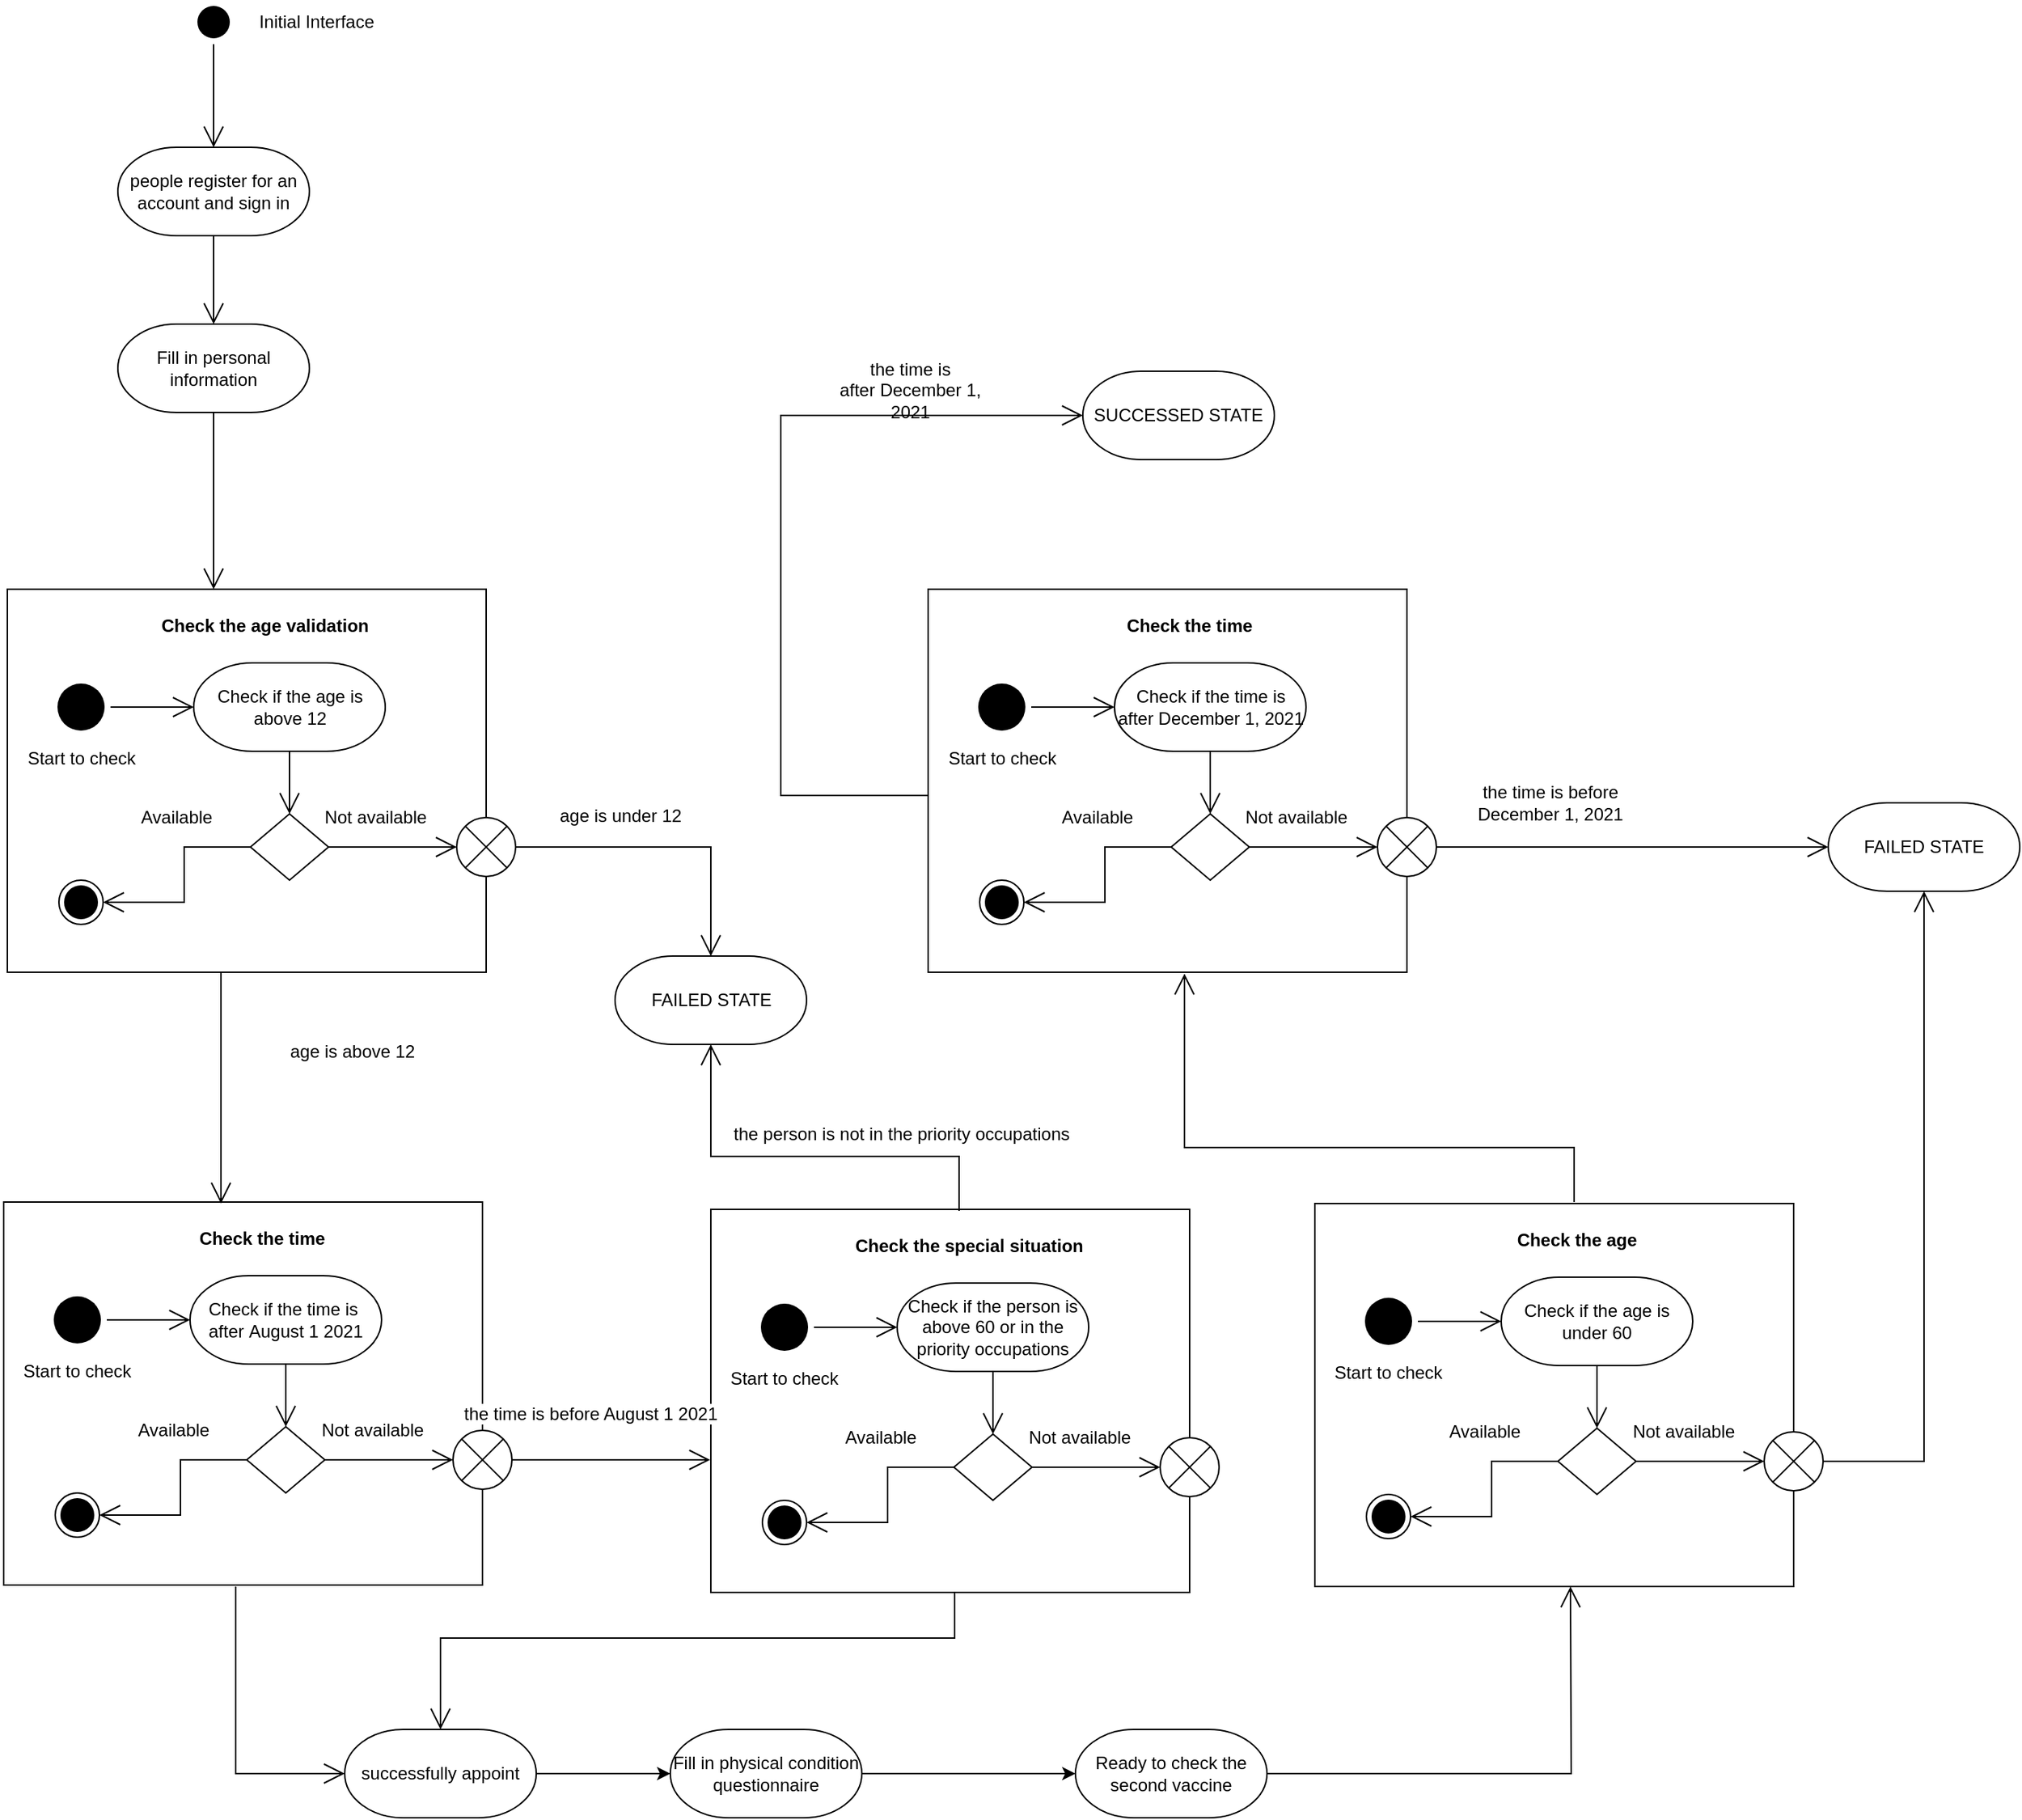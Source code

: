 <mxfile version="15.8.6" type="github" pages="7">
  <diagram id="3eE-5_JuXBVKtj5bax7Z" name="state machine">
    <mxGraphModel dx="1422" dy="1162" grid="0" gridSize="10" guides="1" tooltips="1" connect="1" arrows="1" fold="1" page="0" pageScale="1" pageWidth="827" pageHeight="1169" math="0" shadow="0">
      <root>
        <mxCell id="0EyN8f1qeL8OcWROn1UU-0" />
        <mxCell id="0EyN8f1qeL8OcWROn1UU-1" parent="0EyN8f1qeL8OcWROn1UU-0" />
        <mxCell id="A8k2t4oYmKL6BU4p5trH-1" style="edgeStyle=orthogonalEdgeStyle;rounded=0;orthogonalLoop=1;jettySize=auto;html=1;exitX=0.5;exitY=1;exitDx=0;exitDy=0;entryX=0.5;entryY=0;entryDx=0;entryDy=0;entryPerimeter=0;startArrow=none;startFill=0;endArrow=open;endFill=0;endSize=12;" parent="0EyN8f1qeL8OcWROn1UU-1" source="MsAoi7JChSHHk2jPhasI-0" target="A8k2t4oYmKL6BU4p5trH-0" edge="1">
          <mxGeometry relative="1" as="geometry" />
        </mxCell>
        <mxCell id="MsAoi7JChSHHk2jPhasI-0" value="" style="ellipse;html=1;shape=endState;fillColor=#000000;strokeColor=none;rounded=1;shadow=0;glass=0;sketch=0;align=center;" parent="0EyN8f1qeL8OcWROn1UU-1" vertex="1">
          <mxGeometry x="310" y="-390" width="30" height="30" as="geometry" />
        </mxCell>
        <mxCell id="A8k2t4oYmKL6BU4p5trH-3" style="edgeStyle=orthogonalEdgeStyle;rounded=0;orthogonalLoop=1;jettySize=auto;html=1;exitX=0.5;exitY=1;exitDx=0;exitDy=0;exitPerimeter=0;entryX=0.5;entryY=0;entryDx=0;entryDy=0;entryPerimeter=0;startArrow=none;startFill=0;endArrow=open;endFill=0;endSize=12;" parent="0EyN8f1qeL8OcWROn1UU-1" source="A8k2t4oYmKL6BU4p5trH-0" target="A8k2t4oYmKL6BU4p5trH-2" edge="1">
          <mxGeometry relative="1" as="geometry" />
        </mxCell>
        <mxCell id="A8k2t4oYmKL6BU4p5trH-0" value="people register for an account and sign in" style="strokeWidth=1;html=1;shape=mxgraph.flowchart.terminator;whiteSpace=wrap;rounded=1;shadow=0;glass=0;sketch=0;fillColor=default;gradientColor=none;gradientDirection=radial;align=center;" parent="0EyN8f1qeL8OcWROn1UU-1" vertex="1">
          <mxGeometry x="260" y="-290" width="130" height="60" as="geometry" />
        </mxCell>
        <mxCell id="t10dOrfO9GoE55iluEUB-1" style="edgeStyle=orthogonalEdgeStyle;rounded=0;jumpSize=12;orthogonalLoop=1;jettySize=auto;html=1;exitX=0.5;exitY=1;exitDx=0;exitDy=0;exitPerimeter=0;startArrow=none;startFill=0;endArrow=open;endFill=0;endSize=12;" parent="0EyN8f1qeL8OcWROn1UU-1" source="A8k2t4oYmKL6BU4p5trH-2" edge="1">
          <mxGeometry relative="1" as="geometry">
            <mxPoint x="325" y="10" as="targetPoint" />
          </mxGeometry>
        </mxCell>
        <mxCell id="A8k2t4oYmKL6BU4p5trH-2" value="Fill in personal information" style="strokeWidth=1;html=1;shape=mxgraph.flowchart.terminator;whiteSpace=wrap;rounded=1;shadow=0;glass=0;sketch=0;fillColor=default;gradientColor=none;gradientDirection=radial;align=center;" parent="0EyN8f1qeL8OcWROn1UU-1" vertex="1">
          <mxGeometry x="260" y="-170" width="130" height="60" as="geometry" />
        </mxCell>
        <mxCell id="5WZAt9WnNhwUlPzCEkkJ-1" value="Initial Interface" style="text;html=1;strokeColor=none;fillColor=none;align=center;verticalAlign=middle;whiteSpace=wrap;rounded=0;" parent="0EyN8f1qeL8OcWROn1UU-1" vertex="1">
          <mxGeometry x="350" y="-390" width="90" height="30" as="geometry" />
        </mxCell>
        <mxCell id="t10dOrfO9GoE55iluEUB-7" style="edgeStyle=orthogonalEdgeStyle;rounded=0;jumpSize=12;orthogonalLoop=1;jettySize=auto;html=1;exitX=1;exitY=0.5;exitDx=0;exitDy=0;entryX=0.5;entryY=0;entryDx=0;entryDy=0;entryPerimeter=0;startArrow=none;startFill=0;endArrow=open;endFill=0;endSize=12;" parent="0EyN8f1qeL8OcWROn1UU-1" source="OKwJ-Aza-rNXJ4LEQbaS-0" target="OayZZcyX2itsuK9eirF3-0" edge="1">
          <mxGeometry relative="1" as="geometry">
            <Array as="points">
              <mxPoint x="663" y="185" />
            </Array>
          </mxGeometry>
        </mxCell>
        <mxCell id="OKwJ-Aza-rNXJ4LEQbaS-0" value="" style="shape=sumEllipse;perimeter=ellipsePerimeter;whiteSpace=wrap;html=1;backgroundOutline=1;fillColor=none;" parent="0EyN8f1qeL8OcWROn1UU-1" vertex="1">
          <mxGeometry x="490" y="165" width="40" height="40" as="geometry" />
        </mxCell>
        <mxCell id="OKwJ-Aza-rNXJ4LEQbaS-2" style="edgeStyle=orthogonalEdgeStyle;rounded=0;orthogonalLoop=1;jettySize=auto;html=1;exitX=0.5;exitY=0;exitDx=0;exitDy=0;entryX=0.5;entryY=1;entryDx=0;entryDy=0;endArrow=none;endFill=0;endSize=12;" parent="0EyN8f1qeL8OcWROn1UU-1" source="OKwJ-Aza-rNXJ4LEQbaS-0" target="OKwJ-Aza-rNXJ4LEQbaS-0" edge="1">
          <mxGeometry relative="1" as="geometry">
            <Array as="points">
              <mxPoint x="510" y="10" />
              <mxPoint x="185" y="10" />
              <mxPoint x="185" y="270" />
              <mxPoint x="510" y="270" />
            </Array>
          </mxGeometry>
        </mxCell>
        <mxCell id="OKwJ-Aza-rNXJ4LEQbaS-4" value="&lt;b&gt;Check the age validation&lt;/b&gt;" style="text;html=1;strokeColor=none;fillColor=none;align=center;verticalAlign=middle;whiteSpace=wrap;rounded=0;" parent="0EyN8f1qeL8OcWROn1UU-1" vertex="1">
          <mxGeometry x="270" y="20" width="180" height="30" as="geometry" />
        </mxCell>
        <mxCell id="OKwJ-Aza-rNXJ4LEQbaS-8" style="edgeStyle=orthogonalEdgeStyle;rounded=0;jumpSize=12;orthogonalLoop=1;jettySize=auto;html=1;entryX=0;entryY=0.5;entryDx=0;entryDy=0;entryPerimeter=0;startArrow=none;startFill=0;endArrow=open;endFill=0;endSize=12;exitX=1;exitY=0.5;exitDx=0;exitDy=0;" parent="0EyN8f1qeL8OcWROn1UU-1" source="OKwJ-Aza-rNXJ4LEQbaS-5" target="OKwJ-Aza-rNXJ4LEQbaS-7" edge="1">
          <mxGeometry relative="1" as="geometry">
            <mxPoint x="270" y="90" as="sourcePoint" />
          </mxGeometry>
        </mxCell>
        <mxCell id="OKwJ-Aza-rNXJ4LEQbaS-5" value="" style="ellipse;html=1;shape=endState;fillColor=#000000;strokeColor=none;rounded=1;shadow=0;glass=0;sketch=0;align=center;" parent="0EyN8f1qeL8OcWROn1UU-1" vertex="1">
          <mxGeometry x="215" y="70" width="40" height="40" as="geometry" />
        </mxCell>
        <mxCell id="t10dOrfO9GoE55iluEUB-6" style="edgeStyle=orthogonalEdgeStyle;rounded=0;jumpSize=12;orthogonalLoop=1;jettySize=auto;html=1;exitX=0.5;exitY=1;exitDx=0;exitDy=0;exitPerimeter=0;entryX=0.5;entryY=0;entryDx=0;entryDy=0;entryPerimeter=0;startArrow=none;startFill=0;endArrow=open;endFill=0;endSize=12;" parent="0EyN8f1qeL8OcWROn1UU-1" source="OKwJ-Aza-rNXJ4LEQbaS-7" target="t10dOrfO9GoE55iluEUB-0" edge="1">
          <mxGeometry relative="1" as="geometry" />
        </mxCell>
        <mxCell id="OKwJ-Aza-rNXJ4LEQbaS-7" value="Check if the age is above 12" style="strokeWidth=1;html=1;shape=mxgraph.flowchart.terminator;whiteSpace=wrap;rounded=1;shadow=0;glass=0;sketch=0;fillColor=default;gradientColor=none;gradientDirection=radial;align=center;" parent="0EyN8f1qeL8OcWROn1UU-1" vertex="1">
          <mxGeometry x="311.5" y="60" width="130" height="60" as="geometry" />
        </mxCell>
        <mxCell id="OKwJ-Aza-rNXJ4LEQbaS-9" value="" style="ellipse;html=1;shape=endState;fillColor=#000000;strokeColor=#000000;rounded=1;shadow=0;glass=0;sketch=0;align=center;" parent="0EyN8f1qeL8OcWROn1UU-1" vertex="1">
          <mxGeometry x="220" y="207.5" width="30" height="30" as="geometry" />
        </mxCell>
        <mxCell id="t10dOrfO9GoE55iluEUB-2" style="edgeStyle=orthogonalEdgeStyle;rounded=0;jumpSize=12;orthogonalLoop=1;jettySize=auto;html=1;exitX=0;exitY=0.5;exitDx=0;exitDy=0;exitPerimeter=0;entryX=1;entryY=0.5;entryDx=0;entryDy=0;startArrow=none;startFill=0;endArrow=open;endFill=0;endSize=12;" parent="0EyN8f1qeL8OcWROn1UU-1" source="t10dOrfO9GoE55iluEUB-0" target="OKwJ-Aza-rNXJ4LEQbaS-9" edge="1">
          <mxGeometry relative="1" as="geometry" />
        </mxCell>
        <mxCell id="t10dOrfO9GoE55iluEUB-5" style="edgeStyle=orthogonalEdgeStyle;rounded=0;jumpSize=12;orthogonalLoop=1;jettySize=auto;html=1;exitX=1;exitY=0.5;exitDx=0;exitDy=0;exitPerimeter=0;entryX=0;entryY=0.5;entryDx=0;entryDy=0;startArrow=none;startFill=0;endArrow=open;endFill=0;endSize=12;" parent="0EyN8f1qeL8OcWROn1UU-1" source="t10dOrfO9GoE55iluEUB-0" target="OKwJ-Aza-rNXJ4LEQbaS-0" edge="1">
          <mxGeometry relative="1" as="geometry" />
        </mxCell>
        <mxCell id="t10dOrfO9GoE55iluEUB-0" value="" style="strokeWidth=1;html=1;shape=mxgraph.flowchart.decision;whiteSpace=wrap;rounded=1;shadow=0;glass=0;sketch=0;fillColor=default;gradientColor=none;gradientDirection=radial;align=left;" parent="0EyN8f1qeL8OcWROn1UU-1" vertex="1">
          <mxGeometry x="350" y="162.5" width="53" height="45" as="geometry" />
        </mxCell>
        <mxCell id="t10dOrfO9GoE55iluEUB-3" value="Available" style="text;html=1;strokeColor=none;fillColor=none;align=center;verticalAlign=middle;whiteSpace=wrap;rounded=0;" parent="0EyN8f1qeL8OcWROn1UU-1" vertex="1">
          <mxGeometry x="270" y="150" width="60" height="30" as="geometry" />
        </mxCell>
        <mxCell id="t10dOrfO9GoE55iluEUB-4" value="Not available" style="text;html=1;strokeColor=none;fillColor=none;align=center;verticalAlign=middle;whiteSpace=wrap;rounded=0;" parent="0EyN8f1qeL8OcWROn1UU-1" vertex="1">
          <mxGeometry x="390" y="150" width="90" height="30" as="geometry" />
        </mxCell>
        <mxCell id="t10dOrfO9GoE55iluEUB-8" style="edgeStyle=orthogonalEdgeStyle;rounded=0;jumpSize=12;orthogonalLoop=1;jettySize=auto;html=1;exitX=0.5;exitY=1;exitDx=0;exitDy=0;exitPerimeter=0;startArrow=none;startFill=0;endArrow=open;endFill=0;endSize=12;" parent="0EyN8f1qeL8OcWROn1UU-1" edge="1">
          <mxGeometry relative="1" as="geometry">
            <mxPoint x="330" y="427" as="targetPoint" />
            <mxPoint x="330" y="270" as="sourcePoint" />
            <Array as="points">
              <mxPoint x="330" y="359" />
            </Array>
          </mxGeometry>
        </mxCell>
        <mxCell id="OayZZcyX2itsuK9eirF3-67" style="edgeStyle=orthogonalEdgeStyle;rounded=0;orthogonalLoop=1;jettySize=auto;html=1;exitX=1;exitY=0.5;exitDx=0;exitDy=0;exitPerimeter=0;endArrow=open;endFill=0;endSize=12;" edge="1" parent="0EyN8f1qeL8OcWROn1UU-1" source="t10dOrfO9GoE55iluEUB-9">
          <mxGeometry relative="1" as="geometry">
            <mxPoint x="1246" y="687" as="targetPoint" />
          </mxGeometry>
        </mxCell>
        <mxCell id="t10dOrfO9GoE55iluEUB-9" value="Ready to check the second vaccine" style="strokeWidth=1;html=1;shape=mxgraph.flowchart.terminator;whiteSpace=wrap;rounded=1;shadow=0;glass=0;sketch=0;fillColor=default;gradientColor=none;gradientDirection=radial;align=center;" parent="0EyN8f1qeL8OcWROn1UU-1" vertex="1">
          <mxGeometry x="910" y="784" width="130" height="60" as="geometry" />
        </mxCell>
        <mxCell id="t10dOrfO9GoE55iluEUB-27" style="edgeStyle=orthogonalEdgeStyle;rounded=0;jumpSize=12;orthogonalLoop=1;jettySize=auto;html=1;exitX=1;exitY=0.5;exitDx=0;exitDy=0;entryX=0;entryY=0.5;entryDx=0;entryDy=0;entryPerimeter=0;startArrow=none;startFill=0;endArrow=open;endFill=0;endSize=12;" parent="0EyN8f1qeL8OcWROn1UU-1" source="t10dOrfO9GoE55iluEUB-10" target="t10dOrfO9GoE55iluEUB-26" edge="1">
          <mxGeometry relative="1" as="geometry" />
        </mxCell>
        <mxCell id="t10dOrfO9GoE55iluEUB-10" value="" style="shape=sumEllipse;perimeter=ellipsePerimeter;whiteSpace=wrap;html=1;backgroundOutline=1;fillColor=none;" parent="0EyN8f1qeL8OcWROn1UU-1" vertex="1">
          <mxGeometry x="1115" y="165" width="40" height="40" as="geometry" />
        </mxCell>
        <mxCell id="t10dOrfO9GoE55iluEUB-11" style="edgeStyle=orthogonalEdgeStyle;rounded=0;orthogonalLoop=1;jettySize=auto;html=1;exitX=0.5;exitY=0;exitDx=0;exitDy=0;entryX=0.5;entryY=1;entryDx=0;entryDy=0;endArrow=none;endFill=0;endSize=12;" parent="0EyN8f1qeL8OcWROn1UU-1" source="t10dOrfO9GoE55iluEUB-10" target="t10dOrfO9GoE55iluEUB-10" edge="1">
          <mxGeometry relative="1" as="geometry">
            <Array as="points">
              <mxPoint x="1135" y="10" />
              <mxPoint x="810" y="10" />
              <mxPoint x="810" y="270" />
              <mxPoint x="1135" y="270" />
            </Array>
          </mxGeometry>
        </mxCell>
        <mxCell id="t10dOrfO9GoE55iluEUB-12" value="&lt;b&gt;Check the time&lt;/b&gt;" style="text;html=1;strokeColor=none;fillColor=none;align=center;verticalAlign=middle;whiteSpace=wrap;rounded=0;" parent="0EyN8f1qeL8OcWROn1UU-1" vertex="1">
          <mxGeometry x="880" y="20" width="215" height="30" as="geometry" />
        </mxCell>
        <mxCell id="t10dOrfO9GoE55iluEUB-13" style="edgeStyle=orthogonalEdgeStyle;rounded=0;jumpSize=12;orthogonalLoop=1;jettySize=auto;html=1;entryX=0;entryY=0.5;entryDx=0;entryDy=0;entryPerimeter=0;startArrow=none;startFill=0;endArrow=open;endFill=0;endSize=12;exitX=1;exitY=0.5;exitDx=0;exitDy=0;" parent="0EyN8f1qeL8OcWROn1UU-1" source="t10dOrfO9GoE55iluEUB-14" target="t10dOrfO9GoE55iluEUB-16" edge="1">
          <mxGeometry relative="1" as="geometry">
            <mxPoint x="895" y="90" as="sourcePoint" />
          </mxGeometry>
        </mxCell>
        <mxCell id="t10dOrfO9GoE55iluEUB-14" value="" style="ellipse;html=1;shape=endState;fillColor=#000000;strokeColor=none;rounded=1;shadow=0;glass=0;sketch=0;align=center;" parent="0EyN8f1qeL8OcWROn1UU-1" vertex="1">
          <mxGeometry x="840" y="70" width="40" height="40" as="geometry" />
        </mxCell>
        <mxCell id="t10dOrfO9GoE55iluEUB-15" style="edgeStyle=orthogonalEdgeStyle;rounded=0;jumpSize=12;orthogonalLoop=1;jettySize=auto;html=1;exitX=0.5;exitY=1;exitDx=0;exitDy=0;exitPerimeter=0;entryX=0.5;entryY=0;entryDx=0;entryDy=0;entryPerimeter=0;startArrow=none;startFill=0;endArrow=open;endFill=0;endSize=12;" parent="0EyN8f1qeL8OcWROn1UU-1" source="t10dOrfO9GoE55iluEUB-16" target="t10dOrfO9GoE55iluEUB-20" edge="1">
          <mxGeometry relative="1" as="geometry" />
        </mxCell>
        <mxCell id="t10dOrfO9GoE55iluEUB-16" value="Check if the time is after&amp;nbsp;December 1, 2021" style="strokeWidth=1;html=1;shape=mxgraph.flowchart.terminator;whiteSpace=wrap;rounded=1;shadow=0;glass=0;sketch=0;fillColor=default;gradientColor=none;gradientDirection=radial;align=center;" parent="0EyN8f1qeL8OcWROn1UU-1" vertex="1">
          <mxGeometry x="936.5" y="60" width="130" height="60" as="geometry" />
        </mxCell>
        <mxCell id="t10dOrfO9GoE55iluEUB-17" value="" style="ellipse;html=1;shape=endState;fillColor=#000000;strokeColor=#000000;rounded=1;shadow=0;glass=0;sketch=0;align=center;" parent="0EyN8f1qeL8OcWROn1UU-1" vertex="1">
          <mxGeometry x="845" y="207.5" width="30" height="30" as="geometry" />
        </mxCell>
        <mxCell id="t10dOrfO9GoE55iluEUB-18" style="edgeStyle=orthogonalEdgeStyle;rounded=0;jumpSize=12;orthogonalLoop=1;jettySize=auto;html=1;exitX=0;exitY=0.5;exitDx=0;exitDy=0;exitPerimeter=0;entryX=1;entryY=0.5;entryDx=0;entryDy=0;startArrow=none;startFill=0;endArrow=open;endFill=0;endSize=12;" parent="0EyN8f1qeL8OcWROn1UU-1" source="t10dOrfO9GoE55iluEUB-20" target="t10dOrfO9GoE55iluEUB-17" edge="1">
          <mxGeometry relative="1" as="geometry" />
        </mxCell>
        <mxCell id="t10dOrfO9GoE55iluEUB-19" style="edgeStyle=orthogonalEdgeStyle;rounded=0;jumpSize=12;orthogonalLoop=1;jettySize=auto;html=1;exitX=1;exitY=0.5;exitDx=0;exitDy=0;exitPerimeter=0;entryX=0;entryY=0.5;entryDx=0;entryDy=0;startArrow=none;startFill=0;endArrow=open;endFill=0;endSize=12;" parent="0EyN8f1qeL8OcWROn1UU-1" source="t10dOrfO9GoE55iluEUB-20" target="t10dOrfO9GoE55iluEUB-10" edge="1">
          <mxGeometry relative="1" as="geometry" />
        </mxCell>
        <mxCell id="t10dOrfO9GoE55iluEUB-20" value="" style="strokeWidth=1;html=1;shape=mxgraph.flowchart.decision;whiteSpace=wrap;rounded=1;shadow=0;glass=0;sketch=0;fillColor=default;gradientColor=none;gradientDirection=radial;align=left;" parent="0EyN8f1qeL8OcWROn1UU-1" vertex="1">
          <mxGeometry x="975" y="162.5" width="53" height="45" as="geometry" />
        </mxCell>
        <mxCell id="t10dOrfO9GoE55iluEUB-21" value="Available" style="text;html=1;strokeColor=none;fillColor=none;align=center;verticalAlign=middle;whiteSpace=wrap;rounded=0;" parent="0EyN8f1qeL8OcWROn1UU-1" vertex="1">
          <mxGeometry x="895" y="150" width="60" height="30" as="geometry" />
        </mxCell>
        <mxCell id="t10dOrfO9GoE55iluEUB-22" value="Not available" style="text;html=1;strokeColor=none;fillColor=none;align=center;verticalAlign=middle;whiteSpace=wrap;rounded=0;" parent="0EyN8f1qeL8OcWROn1UU-1" vertex="1">
          <mxGeometry x="1015" y="150" width="90" height="30" as="geometry" />
        </mxCell>
        <mxCell id="t10dOrfO9GoE55iluEUB-24" value="Start to check" style="text;html=1;strokeColor=none;fillColor=none;align=center;verticalAlign=middle;whiteSpace=wrap;rounded=0;" parent="0EyN8f1qeL8OcWROn1UU-1" vertex="1">
          <mxGeometry x="182.5" y="110" width="105" height="30" as="geometry" />
        </mxCell>
        <mxCell id="t10dOrfO9GoE55iluEUB-25" value="Start to check" style="text;html=1;strokeColor=none;fillColor=none;align=center;verticalAlign=middle;whiteSpace=wrap;rounded=0;" parent="0EyN8f1qeL8OcWROn1UU-1" vertex="1">
          <mxGeometry x="807.5" y="110" width="105" height="30" as="geometry" />
        </mxCell>
        <mxCell id="t10dOrfO9GoE55iluEUB-26" value="FAILED STATE" style="strokeWidth=1;html=1;shape=mxgraph.flowchart.terminator;whiteSpace=wrap;rounded=1;shadow=0;glass=0;sketch=0;fillColor=default;gradientColor=none;gradientDirection=radial;align=center;" parent="0EyN8f1qeL8OcWROn1UU-1" vertex="1">
          <mxGeometry x="1421" y="155" width="130" height="60" as="geometry" />
        </mxCell>
        <mxCell id="t10dOrfO9GoE55iluEUB-29" value="the time is before December 1, 2021" style="text;html=1;strokeColor=none;fillColor=none;align=center;verticalAlign=middle;whiteSpace=wrap;rounded=0;" parent="0EyN8f1qeL8OcWROn1UU-1" vertex="1">
          <mxGeometry x="1180" y="140" width="105" height="30" as="geometry" />
        </mxCell>
        <mxCell id="t10dOrfO9GoE55iluEUB-32" value="SUCCESSED STATE" style="strokeWidth=1;html=1;shape=mxgraph.flowchart.terminator;whiteSpace=wrap;rounded=1;shadow=0;glass=0;sketch=0;fillColor=default;gradientColor=none;gradientDirection=radial;align=center;" parent="0EyN8f1qeL8OcWROn1UU-1" vertex="1">
          <mxGeometry x="915" y="-138" width="130" height="60" as="geometry" />
        </mxCell>
        <mxCell id="t10dOrfO9GoE55iluEUB-34" style="edgeStyle=orthogonalEdgeStyle;rounded=0;jumpSize=12;orthogonalLoop=1;jettySize=auto;html=1;exitX=0;exitY=0.5;exitDx=0;exitDy=0;exitPerimeter=0;startArrow=open;startFill=0;endArrow=none;endFill=0;endSize=12;startSize=12;" parent="0EyN8f1qeL8OcWROn1UU-1" source="t10dOrfO9GoE55iluEUB-32" edge="1">
          <mxGeometry relative="1" as="geometry">
            <mxPoint x="810" y="150" as="targetPoint" />
            <mxPoint x="765" y="90" as="sourcePoint" />
            <Array as="points">
              <mxPoint x="710" y="-108" />
              <mxPoint x="710" y="150" />
            </Array>
          </mxGeometry>
        </mxCell>
        <mxCell id="t10dOrfO9GoE55iluEUB-35" value="age is under 12" style="text;whiteSpace=wrap;html=1;" parent="0EyN8f1qeL8OcWROn1UU-1" vertex="1">
          <mxGeometry x="558" y="150" width="120" height="30" as="geometry" />
        </mxCell>
        <mxCell id="t10dOrfO9GoE55iluEUB-37" value="the time is after&amp;nbsp;December 1, 2021" style="text;html=1;strokeColor=none;fillColor=none;align=center;verticalAlign=middle;whiteSpace=wrap;rounded=0;" parent="0EyN8f1qeL8OcWROn1UU-1" vertex="1">
          <mxGeometry x="738" y="-140" width="120" height="30" as="geometry" />
        </mxCell>
        <mxCell id="t10dOrfO9GoE55iluEUB-38" value="age is above 12" style="text;whiteSpace=wrap;html=1;" parent="0EyN8f1qeL8OcWROn1UU-1" vertex="1">
          <mxGeometry x="375" y="310" width="120" height="30" as="geometry" />
        </mxCell>
        <mxCell id="OayZZcyX2itsuK9eirF3-0" value="FAILED STATE" style="strokeWidth=1;html=1;shape=mxgraph.flowchart.terminator;whiteSpace=wrap;rounded=1;shadow=0;glass=0;sketch=0;fillColor=default;gradientColor=none;gradientDirection=radial;align=center;" vertex="1" parent="0EyN8f1qeL8OcWROn1UU-1">
          <mxGeometry x="597.5" y="259" width="130" height="60" as="geometry" />
        </mxCell>
        <mxCell id="OayZZcyX2itsuK9eirF3-4" style="edgeStyle=orthogonalEdgeStyle;rounded=0;orthogonalLoop=1;jettySize=auto;html=1;exitX=1;exitY=0.5;exitDx=0;exitDy=0;exitPerimeter=0;entryX=0;entryY=0.5;entryDx=0;entryDy=0;entryPerimeter=0;" edge="1" parent="0EyN8f1qeL8OcWROn1UU-1" source="OayZZcyX2itsuK9eirF3-1" target="t10dOrfO9GoE55iluEUB-9">
          <mxGeometry relative="1" as="geometry" />
        </mxCell>
        <mxCell id="OayZZcyX2itsuK9eirF3-1" value="Fill in&amp;nbsp;physical condition questionnaire" style="strokeWidth=1;html=1;shape=mxgraph.flowchart.terminator;whiteSpace=wrap;rounded=1;shadow=0;glass=0;sketch=0;fillColor=default;gradientColor=none;gradientDirection=radial;align=center;" vertex="1" parent="0EyN8f1qeL8OcWROn1UU-1">
          <mxGeometry x="635" y="784" width="130" height="60" as="geometry" />
        </mxCell>
        <mxCell id="OayZZcyX2itsuK9eirF3-3" style="edgeStyle=orthogonalEdgeStyle;rounded=0;orthogonalLoop=1;jettySize=auto;html=1;exitX=1;exitY=0.5;exitDx=0;exitDy=0;exitPerimeter=0;entryX=0;entryY=0.5;entryDx=0;entryDy=0;entryPerimeter=0;" edge="1" parent="0EyN8f1qeL8OcWROn1UU-1" source="OayZZcyX2itsuK9eirF3-2" target="OayZZcyX2itsuK9eirF3-1">
          <mxGeometry relative="1" as="geometry" />
        </mxCell>
        <mxCell id="OayZZcyX2itsuK9eirF3-2" value="successfully appoint" style="strokeWidth=1;html=1;shape=mxgraph.flowchart.terminator;whiteSpace=wrap;rounded=1;shadow=0;glass=0;sketch=0;fillColor=default;gradientColor=none;gradientDirection=radial;align=center;" vertex="1" parent="0EyN8f1qeL8OcWROn1UU-1">
          <mxGeometry x="414" y="784" width="130" height="60" as="geometry" />
        </mxCell>
        <mxCell id="OayZZcyX2itsuK9eirF3-19" style="edgeStyle=orthogonalEdgeStyle;rounded=0;orthogonalLoop=1;jettySize=auto;html=1;exitX=1;exitY=0.5;exitDx=0;exitDy=0;endArrow=open;endFill=0;endSize=12;" edge="1" parent="0EyN8f1qeL8OcWROn1UU-1" source="OayZZcyX2itsuK9eirF3-5">
          <mxGeometry relative="1" as="geometry">
            <mxPoint x="662" y="601" as="targetPoint" />
          </mxGeometry>
        </mxCell>
        <mxCell id="OayZZcyX2itsuK9eirF3-5" value="" style="shape=sumEllipse;perimeter=ellipsePerimeter;whiteSpace=wrap;html=1;backgroundOutline=1;fillColor=none;" vertex="1" parent="0EyN8f1qeL8OcWROn1UU-1">
          <mxGeometry x="487.5" y="581" width="40" height="40" as="geometry" />
        </mxCell>
        <mxCell id="OayZZcyX2itsuK9eirF3-6" style="edgeStyle=orthogonalEdgeStyle;rounded=0;orthogonalLoop=1;jettySize=auto;html=1;exitX=0.5;exitY=0;exitDx=0;exitDy=0;entryX=0.5;entryY=1;entryDx=0;entryDy=0;endArrow=none;endFill=0;endSize=12;" edge="1" parent="0EyN8f1qeL8OcWROn1UU-1" source="OayZZcyX2itsuK9eirF3-5" target="OayZZcyX2itsuK9eirF3-5">
          <mxGeometry relative="1" as="geometry">
            <Array as="points">
              <mxPoint x="507.5" y="426" />
              <mxPoint x="182.5" y="426" />
              <mxPoint x="182.5" y="686" />
              <mxPoint x="507.5" y="686" />
            </Array>
          </mxGeometry>
        </mxCell>
        <mxCell id="OayZZcyX2itsuK9eirF3-7" value="&lt;b&gt;Check the time&lt;/b&gt;" style="text;html=1;strokeColor=none;fillColor=none;align=center;verticalAlign=middle;whiteSpace=wrap;rounded=0;" vertex="1" parent="0EyN8f1qeL8OcWROn1UU-1">
          <mxGeometry x="267.5" y="436" width="180" height="30" as="geometry" />
        </mxCell>
        <mxCell id="OayZZcyX2itsuK9eirF3-8" style="edgeStyle=orthogonalEdgeStyle;rounded=0;jumpSize=12;orthogonalLoop=1;jettySize=auto;html=1;entryX=0;entryY=0.5;entryDx=0;entryDy=0;entryPerimeter=0;startArrow=none;startFill=0;endArrow=open;endFill=0;endSize=12;exitX=1;exitY=0.5;exitDx=0;exitDy=0;" edge="1" parent="0EyN8f1qeL8OcWROn1UU-1" source="OayZZcyX2itsuK9eirF3-9" target="OayZZcyX2itsuK9eirF3-11">
          <mxGeometry relative="1" as="geometry">
            <mxPoint x="267.5" y="506" as="sourcePoint" />
          </mxGeometry>
        </mxCell>
        <mxCell id="OayZZcyX2itsuK9eirF3-9" value="" style="ellipse;html=1;shape=endState;fillColor=#000000;strokeColor=none;rounded=1;shadow=0;glass=0;sketch=0;align=center;" vertex="1" parent="0EyN8f1qeL8OcWROn1UU-1">
          <mxGeometry x="212.5" y="486" width="40" height="40" as="geometry" />
        </mxCell>
        <mxCell id="OayZZcyX2itsuK9eirF3-10" style="edgeStyle=orthogonalEdgeStyle;rounded=0;jumpSize=12;orthogonalLoop=1;jettySize=auto;html=1;exitX=0.5;exitY=1;exitDx=0;exitDy=0;exitPerimeter=0;entryX=0.5;entryY=0;entryDx=0;entryDy=0;entryPerimeter=0;startArrow=none;startFill=0;endArrow=open;endFill=0;endSize=12;" edge="1" parent="0EyN8f1qeL8OcWROn1UU-1" source="OayZZcyX2itsuK9eirF3-11" target="OayZZcyX2itsuK9eirF3-15">
          <mxGeometry relative="1" as="geometry" />
        </mxCell>
        <mxCell id="OayZZcyX2itsuK9eirF3-11" value="Check if the time is&amp;nbsp; after&amp;nbsp;August 1 2021" style="strokeWidth=1;html=1;shape=mxgraph.flowchart.terminator;whiteSpace=wrap;rounded=1;shadow=0;glass=0;sketch=0;fillColor=default;gradientColor=none;gradientDirection=radial;align=center;" vertex="1" parent="0EyN8f1qeL8OcWROn1UU-1">
          <mxGeometry x="309" y="476" width="130" height="60" as="geometry" />
        </mxCell>
        <mxCell id="OayZZcyX2itsuK9eirF3-12" value="" style="ellipse;html=1;shape=endState;fillColor=#000000;strokeColor=#000000;rounded=1;shadow=0;glass=0;sketch=0;align=center;" vertex="1" parent="0EyN8f1qeL8OcWROn1UU-1">
          <mxGeometry x="217.5" y="623.5" width="30" height="30" as="geometry" />
        </mxCell>
        <mxCell id="OayZZcyX2itsuK9eirF3-13" style="edgeStyle=orthogonalEdgeStyle;rounded=0;jumpSize=12;orthogonalLoop=1;jettySize=auto;html=1;exitX=0;exitY=0.5;exitDx=0;exitDy=0;exitPerimeter=0;entryX=1;entryY=0.5;entryDx=0;entryDy=0;startArrow=none;startFill=0;endArrow=open;endFill=0;endSize=12;" edge="1" parent="0EyN8f1qeL8OcWROn1UU-1" source="OayZZcyX2itsuK9eirF3-15" target="OayZZcyX2itsuK9eirF3-12">
          <mxGeometry relative="1" as="geometry" />
        </mxCell>
        <mxCell id="OayZZcyX2itsuK9eirF3-14" style="edgeStyle=orthogonalEdgeStyle;rounded=0;jumpSize=12;orthogonalLoop=1;jettySize=auto;html=1;exitX=1;exitY=0.5;exitDx=0;exitDy=0;exitPerimeter=0;entryX=0;entryY=0.5;entryDx=0;entryDy=0;startArrow=none;startFill=0;endArrow=open;endFill=0;endSize=12;" edge="1" parent="0EyN8f1qeL8OcWROn1UU-1" source="OayZZcyX2itsuK9eirF3-15" target="OayZZcyX2itsuK9eirF3-5">
          <mxGeometry relative="1" as="geometry" />
        </mxCell>
        <mxCell id="OayZZcyX2itsuK9eirF3-15" value="" style="strokeWidth=1;html=1;shape=mxgraph.flowchart.decision;whiteSpace=wrap;rounded=1;shadow=0;glass=0;sketch=0;fillColor=default;gradientColor=none;gradientDirection=radial;align=left;" vertex="1" parent="0EyN8f1qeL8OcWROn1UU-1">
          <mxGeometry x="347.5" y="578.5" width="53" height="45" as="geometry" />
        </mxCell>
        <mxCell id="OayZZcyX2itsuK9eirF3-16" value="Available" style="text;html=1;strokeColor=none;fillColor=none;align=center;verticalAlign=middle;whiteSpace=wrap;rounded=0;" vertex="1" parent="0EyN8f1qeL8OcWROn1UU-1">
          <mxGeometry x="267.5" y="566" width="60" height="30" as="geometry" />
        </mxCell>
        <mxCell id="OayZZcyX2itsuK9eirF3-17" value="Not available" style="text;html=1;strokeColor=none;fillColor=none;align=center;verticalAlign=middle;whiteSpace=wrap;rounded=0;" vertex="1" parent="0EyN8f1qeL8OcWROn1UU-1">
          <mxGeometry x="387.5" y="566" width="90" height="30" as="geometry" />
        </mxCell>
        <mxCell id="OayZZcyX2itsuK9eirF3-18" value="Start to check" style="text;html=1;strokeColor=none;fillColor=none;align=center;verticalAlign=middle;whiteSpace=wrap;rounded=0;" vertex="1" parent="0EyN8f1qeL8OcWROn1UU-1">
          <mxGeometry x="180" y="526" width="105" height="30" as="geometry" />
        </mxCell>
        <mxCell id="OayZZcyX2itsuK9eirF3-34" value="" style="shape=sumEllipse;perimeter=ellipsePerimeter;whiteSpace=wrap;html=1;backgroundOutline=1;fillColor=none;" vertex="1" parent="0EyN8f1qeL8OcWROn1UU-1">
          <mxGeometry x="967.5" y="586" width="40" height="40" as="geometry" />
        </mxCell>
        <mxCell id="OayZZcyX2itsuK9eirF3-35" style="edgeStyle=orthogonalEdgeStyle;rounded=0;orthogonalLoop=1;jettySize=auto;html=1;exitX=0.5;exitY=0;exitDx=0;exitDy=0;entryX=0.5;entryY=1;entryDx=0;entryDy=0;endArrow=none;endFill=0;endSize=12;" edge="1" parent="0EyN8f1qeL8OcWROn1UU-1" source="OayZZcyX2itsuK9eirF3-34" target="OayZZcyX2itsuK9eirF3-34">
          <mxGeometry relative="1" as="geometry">
            <Array as="points">
              <mxPoint x="987.5" y="431" />
              <mxPoint x="662.5" y="431" />
              <mxPoint x="662.5" y="691" />
              <mxPoint x="987.5" y="691" />
            </Array>
          </mxGeometry>
        </mxCell>
        <mxCell id="OayZZcyX2itsuK9eirF3-36" value="&lt;b&gt;Check the special situation&lt;/b&gt;" style="text;html=1;strokeColor=none;fillColor=none;align=center;verticalAlign=middle;whiteSpace=wrap;rounded=0;" vertex="1" parent="0EyN8f1qeL8OcWROn1UU-1">
          <mxGeometry x="747.5" y="441" width="180" height="30" as="geometry" />
        </mxCell>
        <mxCell id="OayZZcyX2itsuK9eirF3-37" style="edgeStyle=orthogonalEdgeStyle;rounded=0;jumpSize=12;orthogonalLoop=1;jettySize=auto;html=1;entryX=0;entryY=0.5;entryDx=0;entryDy=0;entryPerimeter=0;startArrow=none;startFill=0;endArrow=open;endFill=0;endSize=12;exitX=1;exitY=0.5;exitDx=0;exitDy=0;" edge="1" parent="0EyN8f1qeL8OcWROn1UU-1" source="OayZZcyX2itsuK9eirF3-38" target="OayZZcyX2itsuK9eirF3-40">
          <mxGeometry relative="1" as="geometry">
            <mxPoint x="747.5" y="511" as="sourcePoint" />
          </mxGeometry>
        </mxCell>
        <mxCell id="OayZZcyX2itsuK9eirF3-38" value="" style="ellipse;html=1;shape=endState;fillColor=#000000;strokeColor=none;rounded=1;shadow=0;glass=0;sketch=0;align=center;" vertex="1" parent="0EyN8f1qeL8OcWROn1UU-1">
          <mxGeometry x="692.5" y="491" width="40" height="40" as="geometry" />
        </mxCell>
        <mxCell id="OayZZcyX2itsuK9eirF3-39" style="edgeStyle=orthogonalEdgeStyle;rounded=0;jumpSize=12;orthogonalLoop=1;jettySize=auto;html=1;exitX=0.5;exitY=1;exitDx=0;exitDy=0;exitPerimeter=0;entryX=0.5;entryY=0;entryDx=0;entryDy=0;entryPerimeter=0;startArrow=none;startFill=0;endArrow=open;endFill=0;endSize=12;" edge="1" parent="0EyN8f1qeL8OcWROn1UU-1" source="OayZZcyX2itsuK9eirF3-40" target="OayZZcyX2itsuK9eirF3-44">
          <mxGeometry relative="1" as="geometry" />
        </mxCell>
        <mxCell id="OayZZcyX2itsuK9eirF3-40" value="Check if the person is above 60 or in the priority occupations" style="strokeWidth=1;html=1;shape=mxgraph.flowchart.terminator;whiteSpace=wrap;rounded=1;shadow=0;glass=0;sketch=0;fillColor=default;gradientColor=none;gradientDirection=radial;align=center;" vertex="1" parent="0EyN8f1qeL8OcWROn1UU-1">
          <mxGeometry x="789" y="481" width="130" height="60" as="geometry" />
        </mxCell>
        <mxCell id="OayZZcyX2itsuK9eirF3-41" value="" style="ellipse;html=1;shape=endState;fillColor=#000000;strokeColor=#000000;rounded=1;shadow=0;glass=0;sketch=0;align=center;" vertex="1" parent="0EyN8f1qeL8OcWROn1UU-1">
          <mxGeometry x="697.5" y="628.5" width="30" height="30" as="geometry" />
        </mxCell>
        <mxCell id="OayZZcyX2itsuK9eirF3-42" style="edgeStyle=orthogonalEdgeStyle;rounded=0;jumpSize=12;orthogonalLoop=1;jettySize=auto;html=1;exitX=0;exitY=0.5;exitDx=0;exitDy=0;exitPerimeter=0;entryX=1;entryY=0.5;entryDx=0;entryDy=0;startArrow=none;startFill=0;endArrow=open;endFill=0;endSize=12;" edge="1" parent="0EyN8f1qeL8OcWROn1UU-1" source="OayZZcyX2itsuK9eirF3-44" target="OayZZcyX2itsuK9eirF3-41">
          <mxGeometry relative="1" as="geometry" />
        </mxCell>
        <mxCell id="OayZZcyX2itsuK9eirF3-43" style="edgeStyle=orthogonalEdgeStyle;rounded=0;jumpSize=12;orthogonalLoop=1;jettySize=auto;html=1;exitX=1;exitY=0.5;exitDx=0;exitDy=0;exitPerimeter=0;entryX=0;entryY=0.5;entryDx=0;entryDy=0;startArrow=none;startFill=0;endArrow=open;endFill=0;endSize=12;" edge="1" parent="0EyN8f1qeL8OcWROn1UU-1" source="OayZZcyX2itsuK9eirF3-44" target="OayZZcyX2itsuK9eirF3-34">
          <mxGeometry relative="1" as="geometry" />
        </mxCell>
        <mxCell id="OayZZcyX2itsuK9eirF3-44" value="" style="strokeWidth=1;html=1;shape=mxgraph.flowchart.decision;whiteSpace=wrap;rounded=1;shadow=0;glass=0;sketch=0;fillColor=default;gradientColor=none;gradientDirection=radial;align=left;" vertex="1" parent="0EyN8f1qeL8OcWROn1UU-1">
          <mxGeometry x="827.5" y="583.5" width="53" height="45" as="geometry" />
        </mxCell>
        <mxCell id="OayZZcyX2itsuK9eirF3-45" value="Available" style="text;html=1;strokeColor=none;fillColor=none;align=center;verticalAlign=middle;whiteSpace=wrap;rounded=0;" vertex="1" parent="0EyN8f1qeL8OcWROn1UU-1">
          <mxGeometry x="747.5" y="571" width="60" height="30" as="geometry" />
        </mxCell>
        <mxCell id="OayZZcyX2itsuK9eirF3-46" value="Not available" style="text;html=1;strokeColor=none;fillColor=none;align=center;verticalAlign=middle;whiteSpace=wrap;rounded=0;" vertex="1" parent="0EyN8f1qeL8OcWROn1UU-1">
          <mxGeometry x="867.5" y="571" width="90" height="30" as="geometry" />
        </mxCell>
        <mxCell id="OayZZcyX2itsuK9eirF3-47" value="Start to check" style="text;html=1;strokeColor=none;fillColor=none;align=center;verticalAlign=middle;whiteSpace=wrap;rounded=0;" vertex="1" parent="0EyN8f1qeL8OcWROn1UU-1">
          <mxGeometry x="660" y="531" width="105" height="30" as="geometry" />
        </mxCell>
        <mxCell id="OayZZcyX2itsuK9eirF3-48" style="edgeStyle=orthogonalEdgeStyle;rounded=0;jumpSize=12;orthogonalLoop=1;jettySize=auto;html=1;exitX=0.5;exitY=1;exitDx=0;exitDy=0;exitPerimeter=0;startArrow=none;startFill=0;endArrow=open;endFill=0;endSize=12;entryX=0;entryY=0.5;entryDx=0;entryDy=0;entryPerimeter=0;" edge="1" parent="0EyN8f1qeL8OcWROn1UU-1" target="OayZZcyX2itsuK9eirF3-2">
          <mxGeometry relative="1" as="geometry">
            <mxPoint x="340" y="844" as="targetPoint" />
            <mxPoint x="340" y="687" as="sourcePoint" />
            <Array as="points">
              <mxPoint x="340" y="814" />
            </Array>
          </mxGeometry>
        </mxCell>
        <mxCell id="OayZZcyX2itsuK9eirF3-49" style="edgeStyle=orthogonalEdgeStyle;rounded=0;jumpSize=12;orthogonalLoop=1;jettySize=auto;html=1;startArrow=none;startFill=0;endArrow=open;endFill=0;endSize=12;entryX=0.5;entryY=0;entryDx=0;entryDy=0;entryPerimeter=0;" edge="1" parent="0EyN8f1qeL8OcWROn1UU-1" target="OayZZcyX2itsuK9eirF3-2">
          <mxGeometry relative="1" as="geometry">
            <mxPoint x="584" y="790" as="targetPoint" />
            <mxPoint x="828" y="691" as="sourcePoint" />
            <Array as="points">
              <mxPoint x="828" y="722" />
              <mxPoint x="479" y="722" />
            </Array>
          </mxGeometry>
        </mxCell>
        <mxCell id="OayZZcyX2itsuK9eirF3-50" style="edgeStyle=orthogonalEdgeStyle;rounded=0;jumpSize=12;orthogonalLoop=1;jettySize=auto;html=1;startArrow=none;startFill=0;endArrow=open;endFill=0;endSize=12;entryX=0.5;entryY=1;entryDx=0;entryDy=0;entryPerimeter=0;" edge="1" parent="0EyN8f1qeL8OcWROn1UU-1" target="OayZZcyX2itsuK9eirF3-0">
          <mxGeometry relative="1" as="geometry">
            <mxPoint x="615" y="531" as="targetPoint" />
            <mxPoint x="831" y="432" as="sourcePoint" />
            <Array as="points">
              <mxPoint x="831" y="395" />
              <mxPoint x="663" y="395" />
            </Array>
          </mxGeometry>
        </mxCell>
        <mxCell id="OayZZcyX2itsuK9eirF3-51" value="&lt;span style=&quot;color: rgb(0 , 0 , 0) ; font-family: &amp;#34;helvetica&amp;#34; ; font-size: 12px ; font-style: normal ; font-weight: 400 ; letter-spacing: normal ; text-align: center ; text-indent: 0px ; text-transform: none ; word-spacing: 0px ; background-color: rgb(255 , 255 , 255) ; display: inline ; float: none&quot;&gt;the time is before August 1 2021&lt;/span&gt;" style="text;whiteSpace=wrap;html=1;" vertex="1" parent="0EyN8f1qeL8OcWROn1UU-1">
          <mxGeometry x="493" y="556" width="185" height="28" as="geometry" />
        </mxCell>
        <mxCell id="OayZZcyX2itsuK9eirF3-52" value="&lt;span style=&quot;color: rgb(0 , 0 , 0) ; font-family: &amp;#34;helvetica&amp;#34; ; font-size: 12px ; font-style: normal ; font-weight: 400 ; letter-spacing: normal ; text-align: center ; text-indent: 0px ; text-transform: none ; word-spacing: 0px ; background-color: rgb(255 , 255 , 255) ; display: inline ; float: none&quot;&gt;the person is not in the priority occupations&lt;/span&gt;" style="text;whiteSpace=wrap;html=1;" vertex="1" parent="0EyN8f1qeL8OcWROn1UU-1">
          <mxGeometry x="676" y="366" width="275" height="28" as="geometry" />
        </mxCell>
        <mxCell id="OayZZcyX2itsuK9eirF3-69" style="edgeStyle=orthogonalEdgeStyle;rounded=0;orthogonalLoop=1;jettySize=auto;html=1;exitX=1;exitY=0.5;exitDx=0;exitDy=0;entryX=0.5;entryY=1;entryDx=0;entryDy=0;entryPerimeter=0;endArrow=open;endFill=0;endSize=12;" edge="1" parent="0EyN8f1qeL8OcWROn1UU-1" source="OayZZcyX2itsuK9eirF3-53" target="t10dOrfO9GoE55iluEUB-26">
          <mxGeometry relative="1" as="geometry" />
        </mxCell>
        <mxCell id="OayZZcyX2itsuK9eirF3-53" value="" style="shape=sumEllipse;perimeter=ellipsePerimeter;whiteSpace=wrap;html=1;backgroundOutline=1;fillColor=none;" vertex="1" parent="0EyN8f1qeL8OcWROn1UU-1">
          <mxGeometry x="1377.5" y="582" width="40" height="40" as="geometry" />
        </mxCell>
        <mxCell id="OayZZcyX2itsuK9eirF3-54" style="edgeStyle=orthogonalEdgeStyle;rounded=0;orthogonalLoop=1;jettySize=auto;html=1;exitX=0.5;exitY=0;exitDx=0;exitDy=0;entryX=0.5;entryY=1;entryDx=0;entryDy=0;endArrow=none;endFill=0;endSize=12;" edge="1" parent="0EyN8f1qeL8OcWROn1UU-1" source="OayZZcyX2itsuK9eirF3-53" target="OayZZcyX2itsuK9eirF3-53">
          <mxGeometry relative="1" as="geometry">
            <Array as="points">
              <mxPoint x="1397.5" y="427" />
              <mxPoint x="1072.5" y="427" />
              <mxPoint x="1072.5" y="687" />
              <mxPoint x="1397.5" y="687" />
            </Array>
          </mxGeometry>
        </mxCell>
        <mxCell id="OayZZcyX2itsuK9eirF3-55" value="&lt;b&gt;Check the age&lt;/b&gt;" style="text;html=1;strokeColor=none;fillColor=none;align=center;verticalAlign=middle;whiteSpace=wrap;rounded=0;" vertex="1" parent="0EyN8f1qeL8OcWROn1UU-1">
          <mxGeometry x="1142.5" y="437" width="215" height="30" as="geometry" />
        </mxCell>
        <mxCell id="OayZZcyX2itsuK9eirF3-56" style="edgeStyle=orthogonalEdgeStyle;rounded=0;jumpSize=12;orthogonalLoop=1;jettySize=auto;html=1;entryX=0;entryY=0.5;entryDx=0;entryDy=0;entryPerimeter=0;startArrow=none;startFill=0;endArrow=open;endFill=0;endSize=12;exitX=1;exitY=0.5;exitDx=0;exitDy=0;" edge="1" parent="0EyN8f1qeL8OcWROn1UU-1" source="OayZZcyX2itsuK9eirF3-57" target="OayZZcyX2itsuK9eirF3-59">
          <mxGeometry relative="1" as="geometry">
            <mxPoint x="1157.5" y="507" as="sourcePoint" />
          </mxGeometry>
        </mxCell>
        <mxCell id="OayZZcyX2itsuK9eirF3-57" value="" style="ellipse;html=1;shape=endState;fillColor=#000000;strokeColor=none;rounded=1;shadow=0;glass=0;sketch=0;align=center;" vertex="1" parent="0EyN8f1qeL8OcWROn1UU-1">
          <mxGeometry x="1102.5" y="487" width="40" height="40" as="geometry" />
        </mxCell>
        <mxCell id="OayZZcyX2itsuK9eirF3-58" style="edgeStyle=orthogonalEdgeStyle;rounded=0;jumpSize=12;orthogonalLoop=1;jettySize=auto;html=1;exitX=0.5;exitY=1;exitDx=0;exitDy=0;exitPerimeter=0;entryX=0.5;entryY=0;entryDx=0;entryDy=0;entryPerimeter=0;startArrow=none;startFill=0;endArrow=open;endFill=0;endSize=12;" edge="1" parent="0EyN8f1qeL8OcWROn1UU-1" source="OayZZcyX2itsuK9eirF3-59" target="OayZZcyX2itsuK9eirF3-63">
          <mxGeometry relative="1" as="geometry" />
        </mxCell>
        <mxCell id="OayZZcyX2itsuK9eirF3-59" value="Check if the age is under 60" style="strokeWidth=1;html=1;shape=mxgraph.flowchart.terminator;whiteSpace=wrap;rounded=1;shadow=0;glass=0;sketch=0;fillColor=default;gradientColor=none;gradientDirection=radial;align=center;" vertex="1" parent="0EyN8f1qeL8OcWROn1UU-1">
          <mxGeometry x="1199" y="477" width="130" height="60" as="geometry" />
        </mxCell>
        <mxCell id="OayZZcyX2itsuK9eirF3-60" value="" style="ellipse;html=1;shape=endState;fillColor=#000000;strokeColor=#000000;rounded=1;shadow=0;glass=0;sketch=0;align=center;" vertex="1" parent="0EyN8f1qeL8OcWROn1UU-1">
          <mxGeometry x="1107.5" y="624.5" width="30" height="30" as="geometry" />
        </mxCell>
        <mxCell id="OayZZcyX2itsuK9eirF3-61" style="edgeStyle=orthogonalEdgeStyle;rounded=0;jumpSize=12;orthogonalLoop=1;jettySize=auto;html=1;exitX=0;exitY=0.5;exitDx=0;exitDy=0;exitPerimeter=0;entryX=1;entryY=0.5;entryDx=0;entryDy=0;startArrow=none;startFill=0;endArrow=open;endFill=0;endSize=12;" edge="1" parent="0EyN8f1qeL8OcWROn1UU-1" source="OayZZcyX2itsuK9eirF3-63" target="OayZZcyX2itsuK9eirF3-60">
          <mxGeometry relative="1" as="geometry" />
        </mxCell>
        <mxCell id="OayZZcyX2itsuK9eirF3-62" style="edgeStyle=orthogonalEdgeStyle;rounded=0;jumpSize=12;orthogonalLoop=1;jettySize=auto;html=1;exitX=1;exitY=0.5;exitDx=0;exitDy=0;exitPerimeter=0;entryX=0;entryY=0.5;entryDx=0;entryDy=0;startArrow=none;startFill=0;endArrow=open;endFill=0;endSize=12;" edge="1" parent="0EyN8f1qeL8OcWROn1UU-1" source="OayZZcyX2itsuK9eirF3-63" target="OayZZcyX2itsuK9eirF3-53">
          <mxGeometry relative="1" as="geometry" />
        </mxCell>
        <mxCell id="OayZZcyX2itsuK9eirF3-63" value="" style="strokeWidth=1;html=1;shape=mxgraph.flowchart.decision;whiteSpace=wrap;rounded=1;shadow=0;glass=0;sketch=0;fillColor=default;gradientColor=none;gradientDirection=radial;align=left;" vertex="1" parent="0EyN8f1qeL8OcWROn1UU-1">
          <mxGeometry x="1237.5" y="579.5" width="53" height="45" as="geometry" />
        </mxCell>
        <mxCell id="OayZZcyX2itsuK9eirF3-64" value="Available" style="text;html=1;strokeColor=none;fillColor=none;align=center;verticalAlign=middle;whiteSpace=wrap;rounded=0;" vertex="1" parent="0EyN8f1qeL8OcWROn1UU-1">
          <mxGeometry x="1157.5" y="567" width="60" height="30" as="geometry" />
        </mxCell>
        <mxCell id="OayZZcyX2itsuK9eirF3-65" value="Not available" style="text;html=1;strokeColor=none;fillColor=none;align=center;verticalAlign=middle;whiteSpace=wrap;rounded=0;" vertex="1" parent="0EyN8f1qeL8OcWROn1UU-1">
          <mxGeometry x="1277.5" y="567" width="90" height="30" as="geometry" />
        </mxCell>
        <mxCell id="OayZZcyX2itsuK9eirF3-66" value="Start to check" style="text;html=1;strokeColor=none;fillColor=none;align=center;verticalAlign=middle;whiteSpace=wrap;rounded=0;" vertex="1" parent="0EyN8f1qeL8OcWROn1UU-1">
          <mxGeometry x="1070" y="527" width="105" height="30" as="geometry" />
        </mxCell>
        <mxCell id="OayZZcyX2itsuK9eirF3-68" style="edgeStyle=orthogonalEdgeStyle;rounded=0;jumpSize=12;orthogonalLoop=1;jettySize=auto;html=1;startArrow=none;startFill=0;endArrow=open;endFill=0;endSize=12;" edge="1" parent="0EyN8f1qeL8OcWROn1UU-1">
          <mxGeometry relative="1" as="geometry">
            <mxPoint x="984" y="271" as="targetPoint" />
            <mxPoint x="1248.5" y="426" as="sourcePoint" />
            <Array as="points">
              <mxPoint x="1249" y="389" />
              <mxPoint x="984" y="389" />
            </Array>
          </mxGeometry>
        </mxCell>
      </root>
    </mxGraphModel>
  </diagram>
  <diagram id="qEYqqRk0hZ4Z4UwDOVYN" name="sequence">
    <mxGraphModel dx="595" dy="762" grid="0" gridSize="10" guides="1" tooltips="1" connect="1" arrows="1" fold="1" page="1" pageScale="1" pageWidth="827" pageHeight="1169" math="0" shadow="0">
      <root>
        <mxCell id="Cl2nWRGSaekPatQtQY67-0" />
        <mxCell id="Cl2nWRGSaekPatQtQY67-1" parent="Cl2nWRGSaekPatQtQY67-0" />
        <mxCell id="Cl2nWRGSaekPatQtQY67-65" value="" style="rounded=0;whiteSpace=wrap;html=1;fillColor=none;" parent="Cl2nWRGSaekPatQtQY67-1" vertex="1">
          <mxGeometry x="911.95" y="702" width="590" height="260" as="geometry" />
        </mxCell>
        <mxCell id="Cl2nWRGSaekPatQtQY67-66" value="User" style="shape=umlLifeline;perimeter=lifelinePerimeter;container=1;collapsible=0;recursiveResize=0;rounded=0;shadow=0;strokeWidth=1;" parent="Cl2nWRGSaekPatQtQY67-1" vertex="1">
          <mxGeometry x="951.95" y="562" width="120" height="490" as="geometry" />
        </mxCell>
        <mxCell id="Cl2nWRGSaekPatQtQY67-67" value="" style="points=[];perimeter=orthogonalPerimeter;rounded=0;shadow=0;strokeWidth=1;" parent="Cl2nWRGSaekPatQtQY67-66" vertex="1">
          <mxGeometry x="55" y="70" width="10" height="350" as="geometry" />
        </mxCell>
        <mxCell id="jyLk6AA1fdOu3nnl91i9-0" value="fill out another schedule information" style="verticalAlign=bottom;endArrow=block;shadow=0;strokeWidth=1;entryX=0.1;entryY=0.311;entryDx=0;entryDy=0;entryPerimeter=0;exitX=1;exitY=0.311;exitDx=0;exitDy=0;exitPerimeter=0;" edge="1" parent="Cl2nWRGSaekPatQtQY67-66">
          <mxGeometry relative="1" as="geometry">
            <mxPoint x="65" y="312.0" as="sourcePoint" />
            <mxPoint x="256" y="312.0" as="targetPoint" />
          </mxGeometry>
        </mxCell>
        <mxCell id="Cl2nWRGSaekPatQtQY67-68" value="System" style="shape=umlLifeline;perimeter=lifelinePerimeter;container=1;collapsible=0;recursiveResize=0;rounded=0;shadow=0;strokeWidth=1;" parent="Cl2nWRGSaekPatQtQY67-1" vertex="1">
          <mxGeometry x="1161.95" y="562" width="100" height="480" as="geometry" />
        </mxCell>
        <mxCell id="Cl2nWRGSaekPatQtQY67-69" value="" style="points=[];perimeter=orthogonalPerimeter;rounded=0;shadow=0;strokeWidth=1;" parent="Cl2nWRGSaekPatQtQY67-68" vertex="1">
          <mxGeometry x="45" y="70" width="10" height="350" as="geometry" />
        </mxCell>
        <mxCell id="jyLk6AA1fdOu3nnl91i9-3" value="change the information" style="verticalAlign=bottom;endArrow=block;shadow=0;strokeWidth=1;entryX=0.1;entryY=0.374;entryDx=0;entryDy=0;entryPerimeter=0;exitX=0.5;exitY=0.374;exitDx=0;exitDy=0;exitPerimeter=0;" edge="1" parent="Cl2nWRGSaekPatQtQY67-68">
          <mxGeometry relative="1" as="geometry">
            <mxPoint x="55" y="345.0" as="sourcePoint" />
            <mxPoint x="246" y="345.0" as="targetPoint" />
          </mxGeometry>
        </mxCell>
        <mxCell id="Cl2nWRGSaekPatQtQY67-72" value="" style="shape=umlActor;verticalLabelPosition=bottom;verticalAlign=top;html=1;outlineConnect=0;" parent="Cl2nWRGSaekPatQtQY67-1" vertex="1">
          <mxGeometry x="996.95" y="502" width="25" height="50" as="geometry" />
        </mxCell>
        <mxCell id="Cl2nWRGSaekPatQtQY67-73" value="Database" style="shape=umlLifeline;perimeter=lifelinePerimeter;container=1;collapsible=0;recursiveResize=0;rounded=0;shadow=0;strokeWidth=1;" parent="Cl2nWRGSaekPatQtQY67-1" vertex="1">
          <mxGeometry x="1356.95" y="562" width="100" height="480" as="geometry" />
        </mxCell>
        <mxCell id="Cl2nWRGSaekPatQtQY67-75" value="ask to reschedule" style="verticalAlign=bottom;endArrow=block;shadow=0;strokeWidth=1;entryX=0.1;entryY=0.311;entryDx=0;entryDy=0;entryPerimeter=0;exitX=1;exitY=0.311;exitDx=0;exitDy=0;exitPerimeter=0;" parent="Cl2nWRGSaekPatQtQY67-1" source="Cl2nWRGSaekPatQtQY67-67" target="Cl2nWRGSaekPatQtQY67-69" edge="1">
          <mxGeometry relative="1" as="geometry">
            <mxPoint x="1021.95" y="740" as="sourcePoint" />
            <mxPoint x="1176.51" y="739.56" as="targetPoint" />
          </mxGeometry>
        </mxCell>
        <mxCell id="Cl2nWRGSaekPatQtQY67-76" value="check schedule information" style="verticalAlign=bottom;endArrow=block;shadow=0;strokeWidth=1;entryX=0.1;entryY=0.374;entryDx=0;entryDy=0;entryPerimeter=0;exitX=0.5;exitY=0.374;exitDx=0;exitDy=0;exitPerimeter=0;" parent="Cl2nWRGSaekPatQtQY67-1" source="Cl2nWRGSaekPatQtQY67-69" target="Cl2nWRGSaekPatQtQY67-74" edge="1">
          <mxGeometry relative="1" as="geometry">
            <mxPoint x="1221.95" y="761.5" as="sourcePoint" />
            <mxPoint x="1366.95" y="761.5" as="targetPoint" />
          </mxGeometry>
        </mxCell>
        <mxCell id="Cl2nWRGSaekPatQtQY67-77" value="information is matched" style="verticalAlign=bottom;endArrow=block;shadow=0;strokeWidth=1;dashed=1;exitX=0;exitY=0.484;exitDx=0;exitDy=0;exitPerimeter=0;" parent="Cl2nWRGSaekPatQtQY67-1" source="Cl2nWRGSaekPatQtQY67-74" edge="1">
          <mxGeometry x="-0.048" relative="1" as="geometry">
            <mxPoint x="1361.95" y="801.5" as="sourcePoint" />
            <mxPoint x="1221.95" y="801.5" as="targetPoint" />
            <mxPoint as="offset" />
          </mxGeometry>
        </mxCell>
        <mxCell id="Cl2nWRGSaekPatQtQY67-83" value="reschedule &lt;br&gt;vaccination &lt;br&gt;appointments" style="text;html=1;align=center;verticalAlign=middle;resizable=0;points=[];autosize=1;strokeColor=none;" parent="Cl2nWRGSaekPatQtQY67-1" vertex="1">
          <mxGeometry x="911.95" y="701.5" width="82" height="46" as="geometry" />
        </mxCell>
        <mxCell id="Cl2nWRGSaekPatQtQY67-84" value="" style="shape=card;whiteSpace=wrap;html=1;fillColor=none;rotation=-180;size=20;" parent="Cl2nWRGSaekPatQtQY67-1" vertex="1">
          <mxGeometry x="911.95" y="702" width="85" height="45" as="geometry" />
        </mxCell>
        <mxCell id="Cl2nWRGSaekPatQtQY67-85" value="return schedule information" style="verticalAlign=bottom;endArrow=block;shadow=0;strokeWidth=1;dashed=1;entryX=0.54;entryY=0.228;entryDx=0;entryDy=0;entryPerimeter=0;exitX=0.1;exitY=0.569;exitDx=0;exitDy=0;exitPerimeter=0;" parent="Cl2nWRGSaekPatQtQY67-1" source="Cl2nWRGSaekPatQtQY67-69" edge="1">
          <mxGeometry x="-0.048" relative="1" as="geometry">
            <mxPoint x="1172.45" y="831.5" as="sourcePoint" />
            <mxPoint x="1016.95" y="831.5" as="targetPoint" />
            <mxPoint as="offset" />
          </mxGeometry>
        </mxCell>
        <mxCell id="Cl2nWRGSaekPatQtQY67-74" value="" style="points=[];perimeter=orthogonalPerimeter;rounded=0;shadow=0;strokeWidth=1;" parent="Cl2nWRGSaekPatQtQY67-1" vertex="1">
          <mxGeometry x="1401.95" y="632" width="10" height="350" as="geometry" />
        </mxCell>
      </root>
    </mxGraphModel>
  </diagram>
  <diagram id="gWLE_Wh68Y_fKASeQAeD" name="object diagram">
    <mxGraphModel dx="1422" dy="762" grid="1" gridSize="10" guides="1" tooltips="1" connect="1" arrows="1" fold="1" page="1" pageScale="1" pageWidth="827" pageHeight="1169" math="0" shadow="0">
      <root>
        <mxCell id="GaemJ1C3lkFUHuBnAKkg-0" />
        <mxCell id="GaemJ1C3lkFUHuBnAKkg-1" parent="GaemJ1C3lkFUHuBnAKkg-0" />
        <mxCell id="7mIM7JyND7JTB5xyzkEf-0" value="&lt;p style=&quot;margin: 0px ; margin-top: 4px ; text-align: center ; text-decoration: underline&quot;&gt;&lt;b&gt;Doctor&lt;/b&gt;&lt;/p&gt;&lt;hr&gt;&lt;p style=&quot;margin: 0px ; margin-left: 8px&quot;&gt;field1 = value1&lt;br&gt;field2 = value2&lt;br&gt;field3 = value3&lt;/p&gt;" style="verticalAlign=top;align=left;overflow=fill;fontSize=12;fontFamily=Helvetica;html=1;" parent="GaemJ1C3lkFUHuBnAKkg-1" vertex="1">
          <mxGeometry x="174" y="400" width="160" height="90" as="geometry" />
        </mxCell>
        <mxCell id="7mIM7JyND7JTB5xyzkEf-1" value="&lt;p style=&quot;margin: 0px ; margin-top: 4px ; text-align: center ; text-decoration: underline&quot;&gt;&lt;b&gt;Nurse&lt;/b&gt;&lt;/p&gt;&lt;hr&gt;&lt;p style=&quot;margin: 0px ; margin-left: 8px&quot;&gt;field1 = value1&lt;br&gt;field2 = value2&lt;br&gt;field3 = value3&lt;/p&gt;" style="verticalAlign=top;align=left;overflow=fill;fontSize=12;fontFamily=Helvetica;html=1;" parent="GaemJ1C3lkFUHuBnAKkg-1" vertex="1">
          <mxGeometry x="480" y="400" width="160" height="90" as="geometry" />
        </mxCell>
        <mxCell id="7mIM7JyND7JTB5xyzkEf-4" value="&lt;p style=&quot;margin: 0px ; margin-top: 4px ; text-align: center ; text-decoration: underline&quot;&gt;&lt;b&gt;Coordinators&lt;/b&gt;&lt;/p&gt;&lt;hr&gt;&lt;p style=&quot;margin: 0px ; margin-left: 8px&quot;&gt;field1 = value1&lt;br&gt;field2 = value2&lt;br&gt;field3 = value3&lt;/p&gt;" style="verticalAlign=top;align=left;overflow=fill;fontSize=12;fontFamily=Helvetica;html=1;" parent="GaemJ1C3lkFUHuBnAKkg-1" vertex="1">
          <mxGeometry x="334" y="230" width="160" height="90" as="geometry" />
        </mxCell>
        <mxCell id="naRAbj6T1EAlB7cCBqXx-0" value="" style="verticalAlign=bottom;endArrow=none;shadow=0;strokeWidth=1;endFill=0;exitX=0.5;exitY=1;exitDx=0;exitDy=0;entryX=0.5;entryY=0;entryDx=0;entryDy=0;" parent="GaemJ1C3lkFUHuBnAKkg-1" source="7mIM7JyND7JTB5xyzkEf-4" target="7mIM7JyND7JTB5xyzkEf-0" edge="1">
          <mxGeometry relative="1" as="geometry">
            <mxPoint x="264" y="330" as="sourcePoint" />
            <mxPoint x="110" y="330" as="targetPoint" />
          </mxGeometry>
        </mxCell>
        <mxCell id="naRAbj6T1EAlB7cCBqXx-1" value="" style="verticalAlign=bottom;endArrow=none;shadow=0;strokeWidth=1;endFill=0;entryX=0.5;entryY=0;entryDx=0;entryDy=0;exitX=0.5;exitY=1;exitDx=0;exitDy=0;" parent="GaemJ1C3lkFUHuBnAKkg-1" source="7mIM7JyND7JTB5xyzkEf-4" target="7mIM7JyND7JTB5xyzkEf-1" edge="1">
          <mxGeometry relative="1" as="geometry">
            <mxPoint x="490" y="360" as="sourcePoint" />
            <mxPoint x="160" y="460" as="targetPoint" />
          </mxGeometry>
        </mxCell>
      </root>
    </mxGraphModel>
  </diagram>
  <diagram id="JQOaS2QyqUoRSU6s6ntG" name="activity diagram">
    <mxGraphModel dx="1673" dy="2065" grid="0" gridSize="10" guides="1" tooltips="1" connect="1" arrows="1" fold="1" page="1" pageScale="1" pageWidth="827" pageHeight="1169" math="0" shadow="0">
      <root>
        <mxCell id="sQ7AH2QgJJ8XGsgfuj85-0" />
        <mxCell id="sQ7AH2QgJJ8XGsgfuj85-1" parent="sQ7AH2QgJJ8XGsgfuj85-0" />
        <mxCell id="NQpjLEMWIz7f7gSrjRbv-16" style="edgeStyle=orthogonalEdgeStyle;rounded=0;orthogonalLoop=1;jettySize=auto;html=1;exitX=0.5;exitY=1;exitDx=0;exitDy=0;entryX=0.5;entryY=0;entryDx=0;entryDy=0;entryPerimeter=0;" parent="sQ7AH2QgJJ8XGsgfuj85-1" source="sQ7AH2QgJJ8XGsgfuj85-2" target="NQpjLEMWIz7f7gSrjRbv-0" edge="1">
          <mxGeometry relative="1" as="geometry" />
        </mxCell>
        <mxCell id="NQpjLEMWIz7f7gSrjRbv-17" style="edgeStyle=orthogonalEdgeStyle;rounded=0;orthogonalLoop=1;jettySize=auto;html=1;exitX=0.5;exitY=1;exitDx=0;exitDy=0;entryX=0.5;entryY=0;entryDx=0;entryDy=0;entryPerimeter=0;" parent="sQ7AH2QgJJ8XGsgfuj85-1" source="sQ7AH2QgJJ8XGsgfuj85-2" target="NQpjLEMWIz7f7gSrjRbv-1" edge="1">
          <mxGeometry relative="1" as="geometry" />
        </mxCell>
        <mxCell id="sQ7AH2QgJJ8XGsgfuj85-2" value="" style="ellipse;html=1;shape=endState;fillColor=#000000;strokeColor=none;align=left;" parent="sQ7AH2QgJJ8XGsgfuj85-1" vertex="1">
          <mxGeometry x="384" y="-1130" width="30" height="30" as="geometry" />
        </mxCell>
        <mxCell id="NQpjLEMWIz7f7gSrjRbv-25" style="edgeStyle=orthogonalEdgeStyle;rounded=0;orthogonalLoop=1;jettySize=auto;html=1;exitX=0.5;exitY=1;exitDx=0;exitDy=0;exitPerimeter=0;entryX=0.5;entryY=0;entryDx=0;entryDy=0;entryPerimeter=0;" parent="sQ7AH2QgJJ8XGsgfuj85-1" source="NQpjLEMWIz7f7gSrjRbv-0" target="NQpjLEMWIz7f7gSrjRbv-2" edge="1">
          <mxGeometry relative="1" as="geometry" />
        </mxCell>
        <mxCell id="NQpjLEMWIz7f7gSrjRbv-0" value="register for an account" style="strokeWidth=1;html=1;shape=mxgraph.flowchart.terminator;whiteSpace=wrap;rounded=1;shadow=0;glass=0;sketch=0;fillColor=default;gradientColor=none;gradientDirection=radial;align=center;" parent="sQ7AH2QgJJ8XGsgfuj85-1" vertex="1">
          <mxGeometry x="110" y="-1050" width="130" height="60" as="geometry" />
        </mxCell>
        <mxCell id="NQpjLEMWIz7f7gSrjRbv-26" style="edgeStyle=orthogonalEdgeStyle;rounded=0;orthogonalLoop=1;jettySize=auto;html=1;exitX=0.5;exitY=1;exitDx=0;exitDy=0;exitPerimeter=0;entryX=0.5;entryY=0;entryDx=0;entryDy=0;entryPerimeter=0;" parent="sQ7AH2QgJJ8XGsgfuj85-1" source="NQpjLEMWIz7f7gSrjRbv-1" target="NQpjLEMWIz7f7gSrjRbv-21" edge="1">
          <mxGeometry relative="1" as="geometry" />
        </mxCell>
        <mxCell id="NQpjLEMWIz7f7gSrjRbv-1" value="log in to the system" style="strokeWidth=1;html=1;shape=mxgraph.flowchart.terminator;whiteSpace=wrap;rounded=1;shadow=0;glass=0;sketch=0;fillColor=default;gradientColor=none;gradientDirection=radial;align=center;" parent="sQ7AH2QgJJ8XGsgfuj85-1" vertex="1">
          <mxGeometry x="550" y="-1050" width="130" height="60" as="geometry" />
        </mxCell>
        <mxCell id="NQpjLEMWIz7f7gSrjRbv-6" style="edgeStyle=orthogonalEdgeStyle;rounded=0;orthogonalLoop=1;jettySize=auto;html=1;exitX=0.5;exitY=1;exitDx=0;exitDy=0;exitPerimeter=0;" parent="sQ7AH2QgJJ8XGsgfuj85-1" source="NQpjLEMWIz7f7gSrjRbv-2" target="NQpjLEMWIz7f7gSrjRbv-5" edge="1">
          <mxGeometry relative="1" as="geometry" />
        </mxCell>
        <mxCell id="NQpjLEMWIz7f7gSrjRbv-2" value="fill-out a register form" style="strokeWidth=1;html=1;shape=mxgraph.flowchart.terminator;whiteSpace=wrap;rounded=1;shadow=0;glass=0;sketch=0;fillColor=default;gradientColor=none;gradientDirection=radial;align=center;" parent="sQ7AH2QgJJ8XGsgfuj85-1" vertex="1">
          <mxGeometry x="110" y="-970" width="130" height="60" as="geometry" />
        </mxCell>
        <mxCell id="NQpjLEMWIz7f7gSrjRbv-11" style="edgeStyle=orthogonalEdgeStyle;rounded=0;orthogonalLoop=1;jettySize=auto;html=1;exitX=1;exitY=0.5;exitDx=0;exitDy=0;entryX=1;entryY=0.5;entryDx=0;entryDy=0;entryPerimeter=0;" parent="sQ7AH2QgJJ8XGsgfuj85-1" source="NQpjLEMWIz7f7gSrjRbv-5" target="NQpjLEMWIz7f7gSrjRbv-2" edge="1">
          <mxGeometry relative="1" as="geometry">
            <mxPoint x="270" y="-960" as="targetPoint" />
            <Array as="points">
              <mxPoint x="350" y="-840" />
              <mxPoint x="350" y="-940" />
            </Array>
          </mxGeometry>
        </mxCell>
        <mxCell id="NQpjLEMWIz7f7gSrjRbv-12" style="edgeStyle=orthogonalEdgeStyle;rounded=0;orthogonalLoop=1;jettySize=auto;html=1;exitX=0.5;exitY=1;exitDx=0;exitDy=0;entryX=0.5;entryY=0;entryDx=0;entryDy=0;entryPerimeter=0;" parent="sQ7AH2QgJJ8XGsgfuj85-1" source="NQpjLEMWIz7f7gSrjRbv-5" target="NQpjLEMWIz7f7gSrjRbv-9" edge="1">
          <mxGeometry relative="1" as="geometry" />
        </mxCell>
        <mxCell id="NQpjLEMWIz7f7gSrjRbv-34" style="edgeStyle=orthogonalEdgeStyle;rounded=0;orthogonalLoop=1;jettySize=auto;html=1;exitX=1;exitY=0.5;exitDx=0;exitDy=0;" parent="sQ7AH2QgJJ8XGsgfuj85-1" source="NQpjLEMWIz7f7gSrjRbv-5" edge="1">
          <mxGeometry relative="1" as="geometry">
            <mxPoint x="200" y="-840" as="targetPoint" />
          </mxGeometry>
        </mxCell>
        <mxCell id="NQpjLEMWIz7f7gSrjRbv-5" value="" style="rhombus;whiteSpace=wrap;html=1;" parent="sQ7AH2QgJJ8XGsgfuj85-1" vertex="1">
          <mxGeometry x="150" y="-860" width="50" height="40" as="geometry" />
        </mxCell>
        <mxCell id="NQpjLEMWIz7f7gSrjRbv-7" value="[Check if username and password can pass the examination]" style="text;html=1;strokeColor=none;fillColor=none;align=center;verticalAlign=middle;whiteSpace=wrap;rounded=0;" parent="sQ7AH2QgJJ8XGsgfuj85-1" vertex="1">
          <mxGeometry x="200" y="-900" width="150" height="40" as="geometry" />
        </mxCell>
        <mxCell id="NQpjLEMWIz7f7gSrjRbv-37" style="edgeStyle=orthogonalEdgeStyle;rounded=0;orthogonalLoop=1;jettySize=auto;html=1;exitX=0.5;exitY=1;exitDx=0;exitDy=0;exitPerimeter=0;" parent="sQ7AH2QgJJ8XGsgfuj85-1" source="NQpjLEMWIz7f7gSrjRbv-9" target="NQpjLEMWIz7f7gSrjRbv-19" edge="1">
          <mxGeometry relative="1" as="geometry" />
        </mxCell>
        <mxCell id="NQpjLEMWIz7f7gSrjRbv-9" value="register success and log into system automatically" style="strokeWidth=1;html=1;shape=mxgraph.flowchart.terminator;whiteSpace=wrap;rounded=1;shadow=0;glass=0;sketch=0;fillColor=default;gradientColor=none;gradientDirection=radial;align=center;" parent="sQ7AH2QgJJ8XGsgfuj85-1" vertex="1">
          <mxGeometry x="110" y="-750" width="130" height="60" as="geometry" />
        </mxCell>
        <mxCell id="NQpjLEMWIz7f7gSrjRbv-13" value="[No]" style="text;html=1;strokeColor=none;fillColor=none;align=center;verticalAlign=middle;whiteSpace=wrap;rounded=0;" parent="sQ7AH2QgJJ8XGsgfuj85-1" vertex="1">
          <mxGeometry x="230" y="-830" width="60" height="30" as="geometry" />
        </mxCell>
        <mxCell id="NQpjLEMWIz7f7gSrjRbv-14" value="[Yes]" style="text;html=1;strokeColor=none;fillColor=none;align=center;verticalAlign=middle;whiteSpace=wrap;rounded=0;" parent="sQ7AH2QgJJ8XGsgfuj85-1" vertex="1">
          <mxGeometry x="110" y="-800" width="60" height="30" as="geometry" />
        </mxCell>
        <mxCell id="NQpjLEMWIz7f7gSrjRbv-42" style="edgeStyle=orthogonalEdgeStyle;rounded=0;orthogonalLoop=1;jettySize=auto;html=1;entryX=0.5;entryY=0;entryDx=0;entryDy=0;entryPerimeter=0;exitX=0;exitY=0.5;exitDx=0;exitDy=0;" parent="sQ7AH2QgJJ8XGsgfuj85-1" source="8lVKp_leHbzadgCRDkpD-14" target="NQpjLEMWIz7f7gSrjRbv-40" edge="1">
          <mxGeometry relative="1" as="geometry">
            <mxPoint x="381.96" y="-216" as="sourcePoint" />
          </mxGeometry>
        </mxCell>
        <mxCell id="NQpjLEMWIz7f7gSrjRbv-43" style="edgeStyle=orthogonalEdgeStyle;rounded=0;orthogonalLoop=1;jettySize=auto;html=1;entryX=0.5;entryY=0;entryDx=0;entryDy=0;entryPerimeter=0;exitX=1;exitY=0.5;exitDx=0;exitDy=0;" parent="sQ7AH2QgJJ8XGsgfuj85-1" source="8lVKp_leHbzadgCRDkpD-14" target="NQpjLEMWIz7f7gSrjRbv-53" edge="1">
          <mxGeometry relative="1" as="geometry">
            <mxPoint x="407.96" y="-218" as="sourcePoint" />
            <mxPoint x="615" y="-112" as="targetPoint" />
          </mxGeometry>
        </mxCell>
        <mxCell id="8lVKp_leHbzadgCRDkpD-1" style="edgeStyle=orthogonalEdgeStyle;rounded=0;orthogonalLoop=1;jettySize=auto;html=1;exitX=0.5;exitY=1;exitDx=0;exitDy=0;exitPerimeter=0;" edge="1" parent="sQ7AH2QgJJ8XGsgfuj85-1" source="NQpjLEMWIz7f7gSrjRbv-19">
          <mxGeometry relative="1" as="geometry">
            <mxPoint x="395" y="-518" as="targetPoint" />
            <Array as="points">
              <mxPoint x="395" y="-518" />
              <mxPoint x="395" y="-518" />
            </Array>
          </mxGeometry>
        </mxCell>
        <mxCell id="NQpjLEMWIz7f7gSrjRbv-19" value="scan the QR code" style="strokeWidth=1;html=1;shape=mxgraph.flowchart.terminator;whiteSpace=wrap;rounded=1;shadow=0;glass=0;sketch=0;fillColor=default;gradientColor=none;gradientDirection=radial;align=center;" parent="sQ7AH2QgJJ8XGsgfuj85-1" vertex="1">
          <mxGeometry x="330" y="-614" width="130" height="60" as="geometry" />
        </mxCell>
        <mxCell id="NQpjLEMWIz7f7gSrjRbv-23" style="edgeStyle=orthogonalEdgeStyle;rounded=0;orthogonalLoop=1;jettySize=auto;html=1;exitX=0.5;exitY=1;exitDx=0;exitDy=0;exitPerimeter=0;entryX=0.5;entryY=0;entryDx=0;entryDy=0;" parent="sQ7AH2QgJJ8XGsgfuj85-1" source="NQpjLEMWIz7f7gSrjRbv-21" target="NQpjLEMWIz7f7gSrjRbv-22" edge="1">
          <mxGeometry relative="1" as="geometry" />
        </mxCell>
        <mxCell id="NQpjLEMWIz7f7gSrjRbv-21" value="fill-out a log in form" style="strokeWidth=1;html=1;shape=mxgraph.flowchart.terminator;whiteSpace=wrap;rounded=1;shadow=0;glass=0;sketch=0;fillColor=default;gradientColor=none;gradientDirection=radial;align=center;" parent="sQ7AH2QgJJ8XGsgfuj85-1" vertex="1">
          <mxGeometry x="550" y="-970" width="130" height="60" as="geometry" />
        </mxCell>
        <mxCell id="NQpjLEMWIz7f7gSrjRbv-27" style="edgeStyle=orthogonalEdgeStyle;rounded=0;orthogonalLoop=1;jettySize=auto;html=1;exitX=0;exitY=0.5;exitDx=0;exitDy=0;entryX=0;entryY=0.5;entryDx=0;entryDy=0;entryPerimeter=0;" parent="sQ7AH2QgJJ8XGsgfuj85-1" source="NQpjLEMWIz7f7gSrjRbv-22" target="NQpjLEMWIz7f7gSrjRbv-21" edge="1">
          <mxGeometry relative="1" as="geometry">
            <Array as="points">
              <mxPoint x="460" y="-840" />
              <mxPoint x="460" y="-940" />
            </Array>
          </mxGeometry>
        </mxCell>
        <mxCell id="NQpjLEMWIz7f7gSrjRbv-28" style="edgeStyle=orthogonalEdgeStyle;rounded=0;orthogonalLoop=1;jettySize=auto;html=1;exitX=0.5;exitY=1;exitDx=0;exitDy=0;entryX=0.5;entryY=0;entryDx=0;entryDy=0;entryPerimeter=0;" parent="sQ7AH2QgJJ8XGsgfuj85-1" source="NQpjLEMWIz7f7gSrjRbv-22" target="NQpjLEMWIz7f7gSrjRbv-30" edge="1">
          <mxGeometry relative="1" as="geometry">
            <mxPoint x="615" y="-760" as="targetPoint" />
          </mxGeometry>
        </mxCell>
        <mxCell id="NQpjLEMWIz7f7gSrjRbv-22" value="" style="rhombus;whiteSpace=wrap;html=1;" parent="sQ7AH2QgJJ8XGsgfuj85-1" vertex="1">
          <mxGeometry x="590" y="-860" width="50" height="40" as="geometry" />
        </mxCell>
        <mxCell id="NQpjLEMWIz7f7gSrjRbv-24" value="[Check if username can match password]" style="text;html=1;strokeColor=none;fillColor=none;align=center;verticalAlign=middle;whiteSpace=wrap;rounded=0;" parent="sQ7AH2QgJJ8XGsgfuj85-1" vertex="1">
          <mxGeometry x="470" y="-900" width="150" height="30" as="geometry" />
        </mxCell>
        <mxCell id="NQpjLEMWIz7f7gSrjRbv-38" style="edgeStyle=orthogonalEdgeStyle;rounded=0;orthogonalLoop=1;jettySize=auto;html=1;exitX=0.5;exitY=1;exitDx=0;exitDy=0;exitPerimeter=0;entryX=0.5;entryY=0;entryDx=0;entryDy=0;entryPerimeter=0;" parent="sQ7AH2QgJJ8XGsgfuj85-1" source="NQpjLEMWIz7f7gSrjRbv-30" target="NQpjLEMWIz7f7gSrjRbv-19" edge="1">
          <mxGeometry relative="1" as="geometry">
            <mxPoint x="460" y="-610" as="targetPoint" />
          </mxGeometry>
        </mxCell>
        <mxCell id="NQpjLEMWIz7f7gSrjRbv-30" value="log into system" style="strokeWidth=1;html=1;shape=mxgraph.flowchart.terminator;whiteSpace=wrap;rounded=1;shadow=0;glass=0;sketch=0;fillColor=default;gradientColor=none;gradientDirection=radial;align=center;" parent="sQ7AH2QgJJ8XGsgfuj85-1" vertex="1">
          <mxGeometry x="550" y="-750" width="130" height="60" as="geometry" />
        </mxCell>
        <mxCell id="NQpjLEMWIz7f7gSrjRbv-32" value="[Yes]" style="text;html=1;strokeColor=none;fillColor=none;align=center;verticalAlign=middle;whiteSpace=wrap;rounded=0;" parent="sQ7AH2QgJJ8XGsgfuj85-1" vertex="1">
          <mxGeometry x="630" y="-800" width="60" height="30" as="geometry" />
        </mxCell>
        <mxCell id="NQpjLEMWIz7f7gSrjRbv-49" style="edgeStyle=orthogonalEdgeStyle;rounded=0;orthogonalLoop=1;jettySize=auto;html=1;exitX=0.5;exitY=1;exitDx=0;exitDy=0;exitPerimeter=0;entryX=0.5;entryY=0;entryDx=0;entryDy=0;entryPerimeter=0;" parent="sQ7AH2QgJJ8XGsgfuj85-1" source="NQpjLEMWIz7f7gSrjRbv-40" target="NQpjLEMWIz7f7gSrjRbv-61" edge="1">
          <mxGeometry relative="1" as="geometry">
            <mxPoint x="175" y="18" as="targetPoint" />
          </mxGeometry>
        </mxCell>
        <mxCell id="NQpjLEMWIz7f7gSrjRbv-40" value="inject the vaccine" style="strokeWidth=1;html=1;shape=mxgraph.flowchart.terminator;whiteSpace=wrap;rounded=1;shadow=0;glass=0;sketch=0;fillColor=default;gradientColor=none;gradientDirection=radial;align=center;" parent="sQ7AH2QgJJ8XGsgfuj85-1" vertex="1">
          <mxGeometry x="110" y="-139" width="130" height="60" as="geometry" />
        </mxCell>
        <mxCell id="8lVKp_leHbzadgCRDkpD-24" style="edgeStyle=orthogonalEdgeStyle;rounded=0;orthogonalLoop=1;jettySize=auto;html=1;exitX=0.5;exitY=1;exitDx=0;exitDy=0;exitPerimeter=0;entryX=1;entryY=0.5;entryDx=0;entryDy=0;" edge="1" parent="sQ7AH2QgJJ8XGsgfuj85-1" source="NQpjLEMWIz7f7gSrjRbv-45" target="8lVKp_leHbzadgCRDkpD-23">
          <mxGeometry relative="1" as="geometry" />
        </mxCell>
        <mxCell id="NQpjLEMWIz7f7gSrjRbv-45" value="submit the vaccine completion information" style="strokeWidth=1;html=1;shape=mxgraph.flowchart.terminator;whiteSpace=wrap;rounded=1;shadow=0;glass=0;sketch=0;fillColor=default;gradientColor=none;gradientDirection=radial;align=center;" parent="sQ7AH2QgJJ8XGsgfuj85-1" vertex="1">
          <mxGeometry x="550" y="71" width="130" height="60" as="geometry" />
        </mxCell>
        <mxCell id="8lVKp_leHbzadgCRDkpD-18" style="edgeStyle=orthogonalEdgeStyle;rounded=0;orthogonalLoop=1;jettySize=auto;html=1;exitX=0.5;exitY=1;exitDx=0;exitDy=0;exitPerimeter=0;entryX=0.5;entryY=0;entryDx=0;entryDy=0;" edge="1" parent="sQ7AH2QgJJ8XGsgfuj85-1" source="NQpjLEMWIz7f7gSrjRbv-53" target="8lVKp_leHbzadgCRDkpD-17">
          <mxGeometry relative="1" as="geometry" />
        </mxCell>
        <mxCell id="NQpjLEMWIz7f7gSrjRbv-53" value="call the onsite doctors to make the final judgment" style="strokeWidth=1;html=1;shape=mxgraph.flowchart.terminator;whiteSpace=wrap;rounded=1;shadow=0;glass=0;sketch=0;fillColor=default;gradientColor=none;gradientDirection=radial;align=center;" parent="sQ7AH2QgJJ8XGsgfuj85-1" vertex="1">
          <mxGeometry x="550" y="-141" width="130" height="60" as="geometry" />
        </mxCell>
        <mxCell id="NQpjLEMWIz7f7gSrjRbv-70" style="edgeStyle=orthogonalEdgeStyle;rounded=0;orthogonalLoop=1;jettySize=auto;html=1;exitX=0.5;exitY=1;exitDx=0;exitDy=0;exitPerimeter=0;entryX=0;entryY=0.5;entryDx=0;entryDy=0;" parent="sQ7AH2QgJJ8XGsgfuj85-1" source="NQpjLEMWIz7f7gSrjRbv-61" target="8lVKp_leHbzadgCRDkpD-23" edge="1">
          <mxGeometry relative="1" as="geometry">
            <mxPoint x="175" y="218" as="targetPoint" />
          </mxGeometry>
        </mxCell>
        <mxCell id="NQpjLEMWIz7f7gSrjRbv-61" value="submit the vaccine completion information" style="strokeWidth=1;html=1;shape=mxgraph.flowchart.terminator;whiteSpace=wrap;rounded=1;shadow=0;glass=0;sketch=0;fillColor=default;gradientColor=none;gradientDirection=radial;align=center;" parent="sQ7AH2QgJJ8XGsgfuj85-1" vertex="1">
          <mxGeometry x="110" width="130" height="60" as="geometry" />
        </mxCell>
        <mxCell id="8lVKp_leHbzadgCRDkpD-4" style="edgeStyle=orthogonalEdgeStyle;rounded=0;orthogonalLoop=1;jettySize=auto;html=1;exitX=1;exitY=0.5;exitDx=0;exitDy=0;entryX=1;entryY=0.5;entryDx=0;entryDy=0;entryPerimeter=0;" edge="1" parent="sQ7AH2QgJJ8XGsgfuj85-1" source="8lVKp_leHbzadgCRDkpD-2" target="NQpjLEMWIz7f7gSrjRbv-19">
          <mxGeometry relative="1" as="geometry">
            <Array as="points">
              <mxPoint x="585" y="-499" />
              <mxPoint x="585" y="-584" />
            </Array>
          </mxGeometry>
        </mxCell>
        <mxCell id="8lVKp_leHbzadgCRDkpD-11" style="edgeStyle=orthogonalEdgeStyle;rounded=0;orthogonalLoop=1;jettySize=auto;html=1;exitX=0.5;exitY=1;exitDx=0;exitDy=0;entryX=0.5;entryY=0;entryDx=0;entryDy=0;entryPerimeter=0;" edge="1" parent="sQ7AH2QgJJ8XGsgfuj85-1" source="8lVKp_leHbzadgCRDkpD-2" target="8lVKp_leHbzadgCRDkpD-8">
          <mxGeometry relative="1" as="geometry" />
        </mxCell>
        <mxCell id="8lVKp_leHbzadgCRDkpD-2" value="" style="rhombus;whiteSpace=wrap;html=1;" vertex="1" parent="sQ7AH2QgJJ8XGsgfuj85-1">
          <mxGeometry x="370" y="-519" width="50" height="40" as="geometry" />
        </mxCell>
        <mxCell id="8lVKp_leHbzadgCRDkpD-5" value="[Check the validation of people&#39;s indormation]" style="text;html=1;strokeColor=none;fillColor=none;align=center;verticalAlign=middle;whiteSpace=wrap;rounded=0;" vertex="1" parent="sQ7AH2QgJJ8XGsgfuj85-1">
          <mxGeometry x="420" y="-552" width="150" height="30" as="geometry" />
        </mxCell>
        <mxCell id="8lVKp_leHbzadgCRDkpD-6" value="[Yes]" style="text;html=1;strokeColor=none;fillColor=none;align=center;verticalAlign=middle;whiteSpace=wrap;rounded=0;" vertex="1" parent="sQ7AH2QgJJ8XGsgfuj85-1">
          <mxGeometry x="300" y="-485" width="60" height="30" as="geometry" />
        </mxCell>
        <mxCell id="8lVKp_leHbzadgCRDkpD-7" value="[No]" style="text;html=1;strokeColor=none;fillColor=none;align=center;verticalAlign=middle;whiteSpace=wrap;rounded=0;" vertex="1" parent="sQ7AH2QgJJ8XGsgfuj85-1">
          <mxGeometry x="505" y="-496" width="60" height="30" as="geometry" />
        </mxCell>
        <mxCell id="8lVKp_leHbzadgCRDkpD-12" style="edgeStyle=orthogonalEdgeStyle;rounded=0;orthogonalLoop=1;jettySize=auto;html=1;exitX=0.5;exitY=1;exitDx=0;exitDy=0;exitPerimeter=0;" edge="1" parent="sQ7AH2QgJJ8XGsgfuj85-1" source="8lVKp_leHbzadgCRDkpD-8" target="8lVKp_leHbzadgCRDkpD-9">
          <mxGeometry relative="1" as="geometry" />
        </mxCell>
        <mxCell id="8lVKp_leHbzadgCRDkpD-8" value="read the questionnaire" style="strokeWidth=1;html=1;shape=mxgraph.flowchart.terminator;whiteSpace=wrap;rounded=1;shadow=0;glass=0;sketch=0;fillColor=default;gradientColor=none;gradientDirection=radial;align=center;" vertex="1" parent="sQ7AH2QgJJ8XGsgfuj85-1">
          <mxGeometry x="330" y="-439" width="130" height="60" as="geometry" />
        </mxCell>
        <mxCell id="8lVKp_leHbzadgCRDkpD-13" style="edgeStyle=orthogonalEdgeStyle;rounded=0;orthogonalLoop=1;jettySize=auto;html=1;exitX=0.5;exitY=1;exitDx=0;exitDy=0;exitPerimeter=0;entryX=0.5;entryY=0;entryDx=0;entryDy=0;" edge="1" parent="sQ7AH2QgJJ8XGsgfuj85-1" source="8lVKp_leHbzadgCRDkpD-9" target="8lVKp_leHbzadgCRDkpD-14">
          <mxGeometry relative="1" as="geometry">
            <mxPoint x="395" y="-227" as="targetPoint" />
          </mxGeometry>
        </mxCell>
        <mxCell id="8lVKp_leHbzadgCRDkpD-9" value="ask about the current physical condition" style="strokeWidth=1;html=1;shape=mxgraph.flowchart.terminator;whiteSpace=wrap;rounded=1;shadow=0;glass=0;sketch=0;fillColor=default;gradientColor=none;gradientDirection=radial;align=center;" vertex="1" parent="sQ7AH2QgJJ8XGsgfuj85-1">
          <mxGeometry x="330" y="-347" width="130" height="60" as="geometry" />
        </mxCell>
        <mxCell id="8lVKp_leHbzadgCRDkpD-14" value="" style="rhombus;whiteSpace=wrap;html=1;" vertex="1" parent="sQ7AH2QgJJ8XGsgfuj85-1">
          <mxGeometry x="370" y="-238" width="50" height="40" as="geometry" />
        </mxCell>
        <mxCell id="8lVKp_leHbzadgCRDkpD-19" style="edgeStyle=orthogonalEdgeStyle;rounded=0;orthogonalLoop=1;jettySize=auto;html=1;exitX=0;exitY=0.5;exitDx=0;exitDy=0;entryX=1;entryY=0.5;entryDx=0;entryDy=0;entryPerimeter=0;" edge="1" parent="sQ7AH2QgJJ8XGsgfuj85-1" source="8lVKp_leHbzadgCRDkpD-17" target="NQpjLEMWIz7f7gSrjRbv-40">
          <mxGeometry relative="1" as="geometry" />
        </mxCell>
        <mxCell id="8lVKp_leHbzadgCRDkpD-22" style="edgeStyle=orthogonalEdgeStyle;rounded=0;orthogonalLoop=1;jettySize=auto;html=1;exitX=0.5;exitY=1;exitDx=0;exitDy=0;entryX=0.5;entryY=0;entryDx=0;entryDy=0;entryPerimeter=0;" edge="1" parent="sQ7AH2QgJJ8XGsgfuj85-1" source="8lVKp_leHbzadgCRDkpD-17" target="NQpjLEMWIz7f7gSrjRbv-45">
          <mxGeometry relative="1" as="geometry" />
        </mxCell>
        <mxCell id="8lVKp_leHbzadgCRDkpD-17" value="" style="rhombus;whiteSpace=wrap;html=1;" vertex="1" parent="sQ7AH2QgJJ8XGsgfuj85-1">
          <mxGeometry x="590" y="-42" width="50" height="40" as="geometry" />
        </mxCell>
        <mxCell id="8lVKp_leHbzadgCRDkpD-20" value="[No]" style="text;html=1;strokeColor=none;fillColor=none;align=center;verticalAlign=middle;whiteSpace=wrap;rounded=0;" vertex="1" parent="sQ7AH2QgJJ8XGsgfuj85-1">
          <mxGeometry x="637" y="25" width="60" height="30" as="geometry" />
        </mxCell>
        <mxCell id="8lVKp_leHbzadgCRDkpD-21" value="[Yes]" style="text;html=1;strokeColor=none;fillColor=none;align=center;verticalAlign=middle;whiteSpace=wrap;rounded=0;" vertex="1" parent="sQ7AH2QgJJ8XGsgfuj85-1">
          <mxGeometry x="502" y="-52" width="60" height="30" as="geometry" />
        </mxCell>
        <mxCell id="8lVKp_leHbzadgCRDkpD-23" value="" style="ellipse;html=1;shape=endState;fillColor=#000000;strokeColor=default;align=left;" vertex="1" parent="sQ7AH2QgJJ8XGsgfuj85-1">
          <mxGeometry x="376" y="173" width="30" height="30" as="geometry" />
        </mxCell>
      </root>
    </mxGraphModel>
  </diagram>
  <diagram id="AyPJQJBJlqfZqQFRFeb7" name="interaction">
    <mxGraphModel dx="1422" dy="1931" grid="1" gridSize="10" guides="1" tooltips="1" connect="1" arrows="1" fold="1" page="1" pageScale="1" pageWidth="827" pageHeight="1169" math="0" shadow="0">
      <root>
        <mxCell id="4DTKlZuU-3RTzazxSq87-0" />
        <mxCell id="4DTKlZuU-3RTzazxSq87-1" parent="4DTKlZuU-3RTzazxSq87-0" />
        <mxCell id="_oySrsr5jmntK7XO_PgP-7" style="edgeStyle=orthogonalEdgeStyle;rounded=0;orthogonalLoop=1;jettySize=auto;html=1;exitX=1;exitY=0.5;exitDx=0;exitDy=0;endSize=12;targetPerimeterSpacing=1;endArrow=open;endFill=0;" parent="4DTKlZuU-3RTzazxSq87-1" source="CjB9uVmDqZYfYoGb69CO-1" target="_oySrsr5jmntK7XO_PgP-0" edge="1">
          <mxGeometry relative="1" as="geometry" />
        </mxCell>
        <mxCell id="CjB9uVmDqZYfYoGb69CO-1" value="" style="ellipse;html=1;shape=endState;fillColor=#000000;strokeColor=none;align=left;" parent="4DTKlZuU-3RTzazxSq87-1" vertex="1">
          <mxGeometry x="10" y="128.29" width="30" height="30" as="geometry" />
        </mxCell>
        <mxCell id="CjB9uVmDqZYfYoGb69CO-4" style="edgeStyle=orthogonalEdgeStyle;rounded=0;orthogonalLoop=1;jettySize=auto;html=1;entryX=0.5;entryY=0;entryDx=0;entryDy=0;entryPerimeter=0;startArrow=none;startFill=0;endArrow=open;endFill=0;endSize=12;exitX=1;exitY=0.5;exitDx=0;exitDy=0;" parent="4DTKlZuU-3RTzazxSq87-1" source="EzLaIj9cpCKlaDbwpL5D-2" target="CjB9uVmDqZYfYoGb69CO-8" edge="1">
          <mxGeometry relative="1" as="geometry">
            <mxPoint x="810" y="160" as="sourcePoint" />
          </mxGeometry>
        </mxCell>
        <mxCell id="CjB9uVmDqZYfYoGb69CO-7" style="edgeStyle=orthogonalEdgeStyle;rounded=0;orthogonalLoop=1;jettySize=auto;html=1;exitX=0.5;exitY=1;exitDx=0;exitDy=0;exitPerimeter=0;entryX=0;entryY=0.5;entryDx=0;entryDy=0;startArrow=none;startFill=0;endArrow=open;endFill=0;endSize=12;" parent="4DTKlZuU-3RTzazxSq87-1" source="CjB9uVmDqZYfYoGb69CO-8" target="cjG2-jkzhcBGnpsdH3fx-0" edge="1">
          <mxGeometry relative="1" as="geometry">
            <mxPoint x="440" y="500" as="targetPoint" />
            <Array as="points">
              <mxPoint x="980" y="370" />
            </Array>
          </mxGeometry>
        </mxCell>
        <mxCell id="_oySrsr5jmntK7XO_PgP-13" style="edgeStyle=orthogonalEdgeStyle;rounded=0;orthogonalLoop=1;jettySize=auto;html=1;exitX=1;exitY=0.5;exitDx=0;exitDy=0;exitPerimeter=0;entryX=0;entryY=0.571;entryDx=0;entryDy=0;entryPerimeter=0;startArrow=none;startFill=0;endArrow=open;endFill=0;endSize=12;targetPerimeterSpacing=1;" parent="4DTKlZuU-3RTzazxSq87-1" source="CjB9uVmDqZYfYoGb69CO-8" target="DQglmZzujJek7NxT14Gy-0" edge="1">
          <mxGeometry relative="1" as="geometry" />
        </mxCell>
        <mxCell id="CjB9uVmDqZYfYoGb69CO-8" value="" style="strokeWidth=1;html=1;shape=mxgraph.flowchart.decision;whiteSpace=wrap;rounded=1;shadow=0;glass=0;sketch=0;fillColor=default;gradientColor=none;gradientDirection=radial;align=left;" parent="4DTKlZuU-3RTzazxSq87-1" vertex="1">
          <mxGeometry x="970" y="290" width="20" height="40" as="geometry" />
        </mxCell>
        <mxCell id="CjB9uVmDqZYfYoGb69CO-9" value="[Check if the ID number is right]" style="text;html=1;strokeColor=none;fillColor=none;align=center;verticalAlign=middle;whiteSpace=wrap;rounded=0;shadow=0;glass=0;sketch=0;" parent="4DTKlZuU-3RTzazxSq87-1" vertex="1">
          <mxGeometry x="870" y="209.44" width="90" height="30" as="geometry" />
        </mxCell>
        <mxCell id="cjG2-jkzhcBGnpsdH3fx-24" value="" style="group" parent="4DTKlZuU-3RTzazxSq87-1" vertex="1" connectable="0">
          <mxGeometry x="1190" y="210" width="369.44" height="290.32" as="geometry" />
        </mxCell>
        <mxCell id="cjG2-jkzhcBGnpsdH3fx-22" value="" style="group" parent="cjG2-jkzhcBGnpsdH3fx-24" vertex="1" connectable="0">
          <mxGeometry y="0.002" width="369.44" height="273.478" as="geometry" />
        </mxCell>
        <mxCell id="cjG2-jkzhcBGnpsdH3fx-0" value="" style="rounded=0;whiteSpace=wrap;html=1;fillColor=none;fillOpacity=100;" parent="cjG2-jkzhcBGnpsdH3fx-22" vertex="1">
          <mxGeometry y="46.91" width="350" height="226.57" as="geometry" />
        </mxCell>
        <mxCell id="cjG2-jkzhcBGnpsdH3fx-1" value="People" style="shape=umlLifeline;perimeter=lifelinePerimeter;container=1;collapsible=0;recursiveResize=0;rounded=0;shadow=0;strokeWidth=1;fillOpacity=100;" parent="cjG2-jkzhcBGnpsdH3fx-22" vertex="1">
          <mxGeometry x="26.33" y="101.74" width="78.97" height="151.74" as="geometry" />
        </mxCell>
        <mxCell id="cjG2-jkzhcBGnpsdH3fx-2" value="" style="points=[];perimeter=orthogonalPerimeter;rounded=0;shadow=0;strokeWidth=1;fillOpacity=100;" parent="cjG2-jkzhcBGnpsdH3fx-1" vertex="1">
          <mxGeometry x="36.19" y="55.22" width="6.58" height="74.78" as="geometry" />
        </mxCell>
        <mxCell id="cjG2-jkzhcBGnpsdH3fx-3" value="System" style="shape=umlLifeline;perimeter=lifelinePerimeter;container=1;collapsible=0;recursiveResize=0;rounded=0;shadow=0;strokeWidth=1;fillOpacity=100;" parent="cjG2-jkzhcBGnpsdH3fx-22" vertex="1">
          <mxGeometry x="144.79" y="101.74" width="65.81" height="151.74" as="geometry" />
        </mxCell>
        <mxCell id="cjG2-jkzhcBGnpsdH3fx-4" value="" style="points=[];perimeter=orthogonalPerimeter;rounded=0;shadow=0;strokeWidth=1;fillOpacity=100;" parent="cjG2-jkzhcBGnpsdH3fx-3" vertex="1">
          <mxGeometry x="29.61" y="55.22" width="6.58" height="74.78" as="geometry" />
        </mxCell>
        <mxCell id="cjG2-jkzhcBGnpsdH3fx-7" value="" style="shape=umlActor;verticalLabelPosition=bottom;verticalAlign=top;html=1;outlineConnect=0;fillOpacity=100;" parent="cjG2-jkzhcBGnpsdH3fx-22" vertex="1">
          <mxGeometry x="55.95" y="80" width="14.05" height="21.74" as="geometry" />
        </mxCell>
        <mxCell id="cjG2-jkzhcBGnpsdH3fx-8" value="Database" style="shape=umlLifeline;perimeter=lifelinePerimeter;container=1;collapsible=0;recursiveResize=0;rounded=0;shadow=0;strokeWidth=1;fillOpacity=100;" parent="cjG2-jkzhcBGnpsdH3fx-22" vertex="1">
          <mxGeometry x="250.09" y="101.74" width="65.81" height="151.74" as="geometry" />
        </mxCell>
        <mxCell id="cjG2-jkzhcBGnpsdH3fx-9" value="" style="points=[];perimeter=orthogonalPerimeter;rounded=0;shadow=0;strokeWidth=1;fillOpacity=100;" parent="cjG2-jkzhcBGnpsdH3fx-8" vertex="1">
          <mxGeometry x="29.61" y="55.22" width="6.58" height="74.78" as="geometry" />
        </mxCell>
        <mxCell id="cjG2-jkzhcBGnpsdH3fx-12" value="query success" style="verticalAlign=bottom;endArrow=block;shadow=0;strokeWidth=1;dashed=1;fillOpacity=100;" parent="cjG2-jkzhcBGnpsdH3fx-22" edge="1">
          <mxGeometry x="-0.048" relative="1" as="geometry">
            <mxPoint x="276.415" y="186.639" as="sourcePoint" />
            <mxPoint x="184.278" y="186.639" as="targetPoint" />
            <mxPoint as="offset" />
          </mxGeometry>
        </mxCell>
        <mxCell id="cjG2-jkzhcBGnpsdH3fx-16" value="correct" style="text;html=1;align=center;verticalAlign=middle;resizable=0;points=[];autosize=1;strokeColor=none;fillOpacity=100;" parent="cjG2-jkzhcBGnpsdH3fx-22" vertex="1">
          <mxGeometry x="0.001" y="71.593" width="50" height="20" as="geometry" />
        </mxCell>
        <mxCell id="cjG2-jkzhcBGnpsdH3fx-20" value="return health situation" style="verticalAlign=bottom;endArrow=block;shadow=0;strokeWidth=1;dashed=1;entryX=0.54;entryY=0.228;entryDx=0;entryDy=0;entryPerimeter=0;fillOpacity=100;" parent="cjG2-jkzhcBGnpsdH3fx-22" edge="1">
          <mxGeometry x="-0.048" relative="1" as="geometry">
            <mxPoint x="171.445" y="216.637" as="sourcePoint" />
            <mxPoint x="69.107" y="216.637" as="targetPoint" />
            <mxPoint as="offset" />
          </mxGeometry>
        </mxCell>
        <mxCell id="cjG2-jkzhcBGnpsdH3fx-19" value="" style="shape=card;whiteSpace=wrap;html=1;fillColor=none;rotation=-180;size=20;fillOpacity=100;" parent="cjG2-jkzhcBGnpsdH3fx-24" vertex="1">
          <mxGeometry x="0.004" y="46.91" width="148.672" height="26.58" as="geometry" />
        </mxCell>
        <mxCell id="cjG2-jkzhcBGnpsdH3fx-18" value="query health situation" style="text;html=1;align=left;verticalAlign=middle;resizable=0;points=[];autosize=1;strokeColor=none;fillOpacity=100;" parent="cjG2-jkzhcBGnpsdH3fx-24" vertex="1">
          <mxGeometry x="22.288" y="50.2" width="130" height="20" as="geometry" />
        </mxCell>
        <mxCell id="cjG2-jkzhcBGnpsdH3fx-23" value="&lt;b&gt;sd&lt;/b&gt;" style="text;html=1;strokeColor=none;fillColor=none;align=left;verticalAlign=middle;whiteSpace=wrap;rounded=0;shadow=0;glass=0;sketch=0;" parent="cjG2-jkzhcBGnpsdH3fx-24" vertex="1">
          <mxGeometry x="6.732" y="52.047" width="15.556" height="16.309" as="geometry" />
        </mxCell>
        <mxCell id="DQglmZzujJek7NxT14Gy-21" value="" style="group" parent="4DTKlZuU-3RTzazxSq87-1" vertex="1" connectable="0">
          <mxGeometry x="1190" y="-75.56" width="350" height="280" as="geometry" />
        </mxCell>
        <mxCell id="DQglmZzujJek7NxT14Gy-0" value="" style="rounded=0;whiteSpace=wrap;html=1;fillColor=none;" parent="DQglmZzujJek7NxT14Gy-21" vertex="1">
          <mxGeometry width="350" height="220" as="geometry" />
        </mxCell>
        <mxCell id="DQglmZzujJek7NxT14Gy-1" value="People" style="shape=umlLifeline;perimeter=lifelinePerimeter;container=1;collapsible=0;recursiveResize=0;rounded=0;shadow=0;strokeWidth=1;" parent="DQglmZzujJek7NxT14Gy-21" vertex="1">
          <mxGeometry x="26.92" y="62.22" width="80.77" height="147.78" as="geometry" />
        </mxCell>
        <mxCell id="DQglmZzujJek7NxT14Gy-2" value="" style="points=[];perimeter=orthogonalPerimeter;rounded=0;shadow=0;strokeWidth=1;" parent="DQglmZzujJek7NxT14Gy-1" vertex="1">
          <mxGeometry x="37.02" y="43.56" width="6.73" height="86.44" as="geometry" />
        </mxCell>
        <mxCell id="DQglmZzujJek7NxT14Gy-3" value="System" style="shape=umlLifeline;perimeter=lifelinePerimeter;container=1;collapsible=0;recursiveResize=0;rounded=0;shadow=0;strokeWidth=1;" parent="DQglmZzujJek7NxT14Gy-21" vertex="1">
          <mxGeometry x="148.08" y="62.22" width="67.31" height="147.78" as="geometry" />
        </mxCell>
        <mxCell id="DQglmZzujJek7NxT14Gy-4" value="" style="points=[];perimeter=orthogonalPerimeter;rounded=0;shadow=0;strokeWidth=1;" parent="DQglmZzujJek7NxT14Gy-3" vertex="1">
          <mxGeometry x="30.29" y="43.56" width="6.73" height="86.44" as="geometry" />
        </mxCell>
        <mxCell id="DQglmZzujJek7NxT14Gy-7" value="" style="shape=umlActor;verticalLabelPosition=bottom;verticalAlign=top;html=1;outlineConnect=0;" parent="DQglmZzujJek7NxT14Gy-21" vertex="1">
          <mxGeometry x="57.212" y="18.667" width="20.192" height="37.333" as="geometry" />
        </mxCell>
        <mxCell id="DQglmZzujJek7NxT14Gy-8" value="Database" style="shape=umlLifeline;perimeter=lifelinePerimeter;container=1;collapsible=0;recursiveResize=0;rounded=0;shadow=0;strokeWidth=1;" parent="DQglmZzujJek7NxT14Gy-21" vertex="1">
          <mxGeometry x="255.77" y="62.22" width="67.31" height="147.78" as="geometry" />
        </mxCell>
        <mxCell id="DQglmZzujJek7NxT14Gy-9" value="" style="points=[];perimeter=orthogonalPerimeter;rounded=0;shadow=0;strokeWidth=1;" parent="DQglmZzujJek7NxT14Gy-8" vertex="1">
          <mxGeometry x="30.29" y="43.56" width="6.73" height="86.44" as="geometry" />
        </mxCell>
        <mxCell id="DQglmZzujJek7NxT14Gy-13" value="query failed" style="verticalAlign=bottom;endArrow=block;shadow=0;strokeWidth=1;dashed=1;" parent="DQglmZzujJek7NxT14Gy-21" edge="1">
          <mxGeometry x="-0.048" relative="1" as="geometry">
            <mxPoint x="284.232" y="125.564" as="sourcePoint" />
            <mxPoint x="190.002" y="125.564" as="targetPoint" />
            <mxPoint as="offset" />
          </mxGeometry>
        </mxCell>
        <mxCell id="DQglmZzujJek7NxT14Gy-14" value="ask to type again" style="verticalAlign=bottom;endArrow=block;shadow=0;strokeWidth=1;" parent="DQglmZzujJek7NxT14Gy-21" edge="1">
          <mxGeometry relative="1" as="geometry">
            <mxPoint x="173.652" y="165.556" as="sourcePoint" />
            <mxPoint x="69.998" y="165.556" as="targetPoint" />
          </mxGeometry>
        </mxCell>
        <mxCell id="DQglmZzujJek7NxT14Gy-17" value="else" style="text;html=1;align=center;verticalAlign=middle;resizable=0;points=[];autosize=1;strokeColor=none;" parent="DQglmZzujJek7NxT14Gy-21" vertex="1">
          <mxGeometry y="15.556" width="40" height="20" as="geometry" />
        </mxCell>
        <mxCell id="DQglmZzujJek7NxT14Gy-19" value="" style="shape=card;whiteSpace=wrap;html=1;fillColor=none;rotation=-180;size=20;" parent="DQglmZzujJek7NxT14Gy-21" vertex="1">
          <mxGeometry width="151.25" height="15.56" as="geometry" />
        </mxCell>
        <mxCell id="DQglmZzujJek7NxT14Gy-18" value="query health situation" style="text;html=1;align=center;verticalAlign=middle;resizable=0;points=[];autosize=1;strokeColor=none;" parent="DQglmZzujJek7NxT14Gy-21" vertex="1">
          <mxGeometry x="18.078" y="-4.444" width="130" height="20" as="geometry" />
        </mxCell>
        <mxCell id="EzLaIj9cpCKlaDbwpL5D-0" value="" style="group" parent="4DTKlZuU-3RTzazxSq87-1" vertex="1" connectable="0">
          <mxGeometry x="470" y="-150" width="360" height="290.32" as="geometry" />
        </mxCell>
        <mxCell id="EzLaIj9cpCKlaDbwpL5D-1" value="" style="group" parent="EzLaIj9cpCKlaDbwpL5D-0" vertex="1" connectable="0">
          <mxGeometry y="16.842" width="360" height="273.478" as="geometry" />
        </mxCell>
        <mxCell id="EzLaIj9cpCKlaDbwpL5D-2" value="" style="rounded=0;whiteSpace=wrap;html=1;fillColor=none;fillOpacity=100;" parent="EzLaIj9cpCKlaDbwpL5D-1" vertex="1">
          <mxGeometry x="-20" y="163.16" width="360" height="226.57" as="geometry" />
        </mxCell>
        <mxCell id="EzLaIj9cpCKlaDbwpL5D-3" value="People" style="shape=umlLifeline;perimeter=lifelinePerimeter;container=1;collapsible=0;recursiveResize=0;rounded=0;shadow=0;strokeWidth=1;fillOpacity=100;" parent="EzLaIj9cpCKlaDbwpL5D-1" vertex="1">
          <mxGeometry x="7.08" y="217.99" width="81.23" height="151.74" as="geometry" />
        </mxCell>
        <mxCell id="EzLaIj9cpCKlaDbwpL5D-4" value="" style="points=[];perimeter=orthogonalPerimeter;rounded=0;shadow=0;strokeWidth=1;fillOpacity=100;" parent="EzLaIj9cpCKlaDbwpL5D-3" vertex="1">
          <mxGeometry x="37.22" y="55.22" width="6.77" height="74.78" as="geometry" />
        </mxCell>
        <mxCell id="EzLaIj9cpCKlaDbwpL5D-5" value="System" style="shape=umlLifeline;perimeter=lifelinePerimeter;container=1;collapsible=0;recursiveResize=0;rounded=0;shadow=0;strokeWidth=1;fillOpacity=100;" parent="EzLaIj9cpCKlaDbwpL5D-1" vertex="1">
          <mxGeometry x="128.92" y="217.99" width="67.69" height="151.74" as="geometry" />
        </mxCell>
        <mxCell id="EzLaIj9cpCKlaDbwpL5D-6" value="" style="points=[];perimeter=orthogonalPerimeter;rounded=0;shadow=0;strokeWidth=1;fillOpacity=100;" parent="EzLaIj9cpCKlaDbwpL5D-5" vertex="1">
          <mxGeometry x="30.46" y="55.22" width="6.77" height="74.78" as="geometry" />
        </mxCell>
        <mxCell id="EzLaIj9cpCKlaDbwpL5D-7" value="" style="shape=umlActor;verticalLabelPosition=bottom;verticalAlign=top;html=1;outlineConnect=0;fillOpacity=100;" parent="EzLaIj9cpCKlaDbwpL5D-1" vertex="1">
          <mxGeometry x="41.47" y="198.89" width="12.45" height="18.26" as="geometry" />
        </mxCell>
        <mxCell id="EzLaIj9cpCKlaDbwpL5D-8" value="Database" style="shape=umlLifeline;perimeter=lifelinePerimeter;container=1;collapsible=0;recursiveResize=0;rounded=0;shadow=0;strokeWidth=1;fillOpacity=100;" parent="EzLaIj9cpCKlaDbwpL5D-1" vertex="1">
          <mxGeometry x="237.23" y="217.99" width="67.69" height="151.74" as="geometry" />
        </mxCell>
        <mxCell id="EzLaIj9cpCKlaDbwpL5D-9" value="" style="points=[];perimeter=orthogonalPerimeter;rounded=0;shadow=0;strokeWidth=1;fillOpacity=100;" parent="EzLaIj9cpCKlaDbwpL5D-8" vertex="1">
          <mxGeometry x="30.46" y="55.22" width="6.77" height="74.78" as="geometry" />
        </mxCell>
        <mxCell id="EzLaIj9cpCKlaDbwpL5D-10" value="type in ID number" style="verticalAlign=bottom;endArrow=block;shadow=0;strokeWidth=1;entryX=-0.044;entryY=0.126;entryDx=0;entryDy=0;entryPerimeter=0;fillOpacity=100;" parent="EzLaIj9cpCKlaDbwpL5D-1" edge="1">
          <mxGeometry relative="1" as="geometry">
            <mxPoint x="54.462" y="315.288" as="sourcePoint" />
            <mxPoint x="159.087" y="315.047" as="targetPoint" />
          </mxGeometry>
        </mxCell>
        <mxCell id="EzLaIj9cpCKlaDbwpL5D-11" value="check ID number" style="verticalAlign=bottom;endArrow=block;shadow=0;strokeWidth=1;fillOpacity=100;" parent="EzLaIj9cpCKlaDbwpL5D-1" edge="1">
          <mxGeometry relative="1" as="geometry">
            <mxPoint x="169.538" y="320.754" as="sourcePoint" />
            <mxPoint x="267.692" y="320.754" as="targetPoint" />
          </mxGeometry>
        </mxCell>
        <mxCell id="EzLaIj9cpCKlaDbwpL5D-13" value="correct" style="text;html=1;align=center;verticalAlign=middle;resizable=0;points=[];autosize=1;strokeColor=none;fillOpacity=100;" parent="EzLaIj9cpCKlaDbwpL5D-1" vertex="1">
          <mxGeometry x="-20.004" y="187.843" width="50" height="20" as="geometry" />
        </mxCell>
        <mxCell id="EzLaIj9cpCKlaDbwpL5D-15" value="" style="shape=card;whiteSpace=wrap;html=1;fillColor=none;rotation=-180;size=20;fillOpacity=100;" parent="EzLaIj9cpCKlaDbwpL5D-0" vertex="1">
          <mxGeometry x="-20" y="180" width="152.92" height="26.58" as="geometry" />
        </mxCell>
        <mxCell id="EzLaIj9cpCKlaDbwpL5D-16" value="query health situation" style="text;html=1;align=left;verticalAlign=middle;resizable=0;points=[];autosize=1;strokeColor=none;fillOpacity=100;" parent="EzLaIj9cpCKlaDbwpL5D-0" vertex="1">
          <mxGeometry x="2.92" y="183.29" width="130" height="20" as="geometry" />
        </mxCell>
        <mxCell id="EzLaIj9cpCKlaDbwpL5D-17" value="&lt;b&gt;sd&lt;/b&gt;" style="text;html=1;strokeColor=none;fillColor=none;align=left;verticalAlign=middle;whiteSpace=wrap;rounded=0;shadow=0;glass=0;sketch=0;" parent="EzLaIj9cpCKlaDbwpL5D-0" vertex="1">
          <mxGeometry x="-13.08" y="185.137" width="16.0" height="16.309" as="geometry" />
        </mxCell>
        <mxCell id="_oySrsr5jmntK7XO_PgP-0" value="ref" style="shape=umlFrame;whiteSpace=wrap;html=1;" parent="4DTKlZuU-3RTzazxSq87-1" vertex="1">
          <mxGeometry x="100" y="113.29" width="280" height="60" as="geometry" />
        </mxCell>
        <mxCell id="_oySrsr5jmntK7XO_PgP-1" value="query health situation" style="text;html=1;strokeColor=none;fillColor=none;align=center;verticalAlign=middle;whiteSpace=wrap;rounded=0;" parent="4DTKlZuU-3RTzazxSq87-1" vertex="1">
          <mxGeometry x="170" y="128.29" width="140" height="30" as="geometry" />
        </mxCell>
        <mxCell id="_oySrsr5jmntK7XO_PgP-10" style="edgeStyle=orthogonalEdgeStyle;rounded=0;orthogonalLoop=1;jettySize=auto;html=1;exitX=1;exitY=0.5;exitDx=0;exitDy=0;entryX=0;entryY=0.5;entryDx=0;entryDy=0;endArrow=open;endFill=0;targetPerimeterSpacing=1;endSize=12;" parent="4DTKlZuU-3RTzazxSq87-1" target="EzLaIj9cpCKlaDbwpL5D-2" edge="1">
          <mxGeometry relative="1" as="geometry">
            <mxPoint x="380" y="142.79" as="sourcePoint" />
            <mxPoint x="440" y="142.79" as="targetPoint" />
          </mxGeometry>
        </mxCell>
        <mxCell id="_oySrsr5jmntK7XO_PgP-14" style="edgeStyle=orthogonalEdgeStyle;rounded=0;orthogonalLoop=1;jettySize=auto;html=1;exitX=0.5;exitY=0;exitDx=0;exitDy=0;entryX=0.5;entryY=0;entryDx=0;entryDy=0;startArrow=none;startFill=0;endArrow=open;endFill=0;endSize=12;targetPerimeterSpacing=1;" parent="4DTKlZuU-3RTzazxSq87-1" source="DQglmZzujJek7NxT14Gy-0" target="EzLaIj9cpCKlaDbwpL5D-2" edge="1">
          <mxGeometry relative="1" as="geometry">
            <Array as="points">
              <mxPoint x="1365" y="-150" />
              <mxPoint x="630" y="-150" />
            </Array>
          </mxGeometry>
        </mxCell>
        <mxCell id="_oySrsr5jmntK7XO_PgP-15" value="" style="ellipse;html=1;shape=endState;fillColor=#000000;strokeColor=#000000;" parent="4DTKlZuU-3RTzazxSq87-1" vertex="1">
          <mxGeometry x="1730" y="355.2" width="30" height="30" as="geometry" />
        </mxCell>
        <mxCell id="_oySrsr5jmntK7XO_PgP-17" style="edgeStyle=orthogonalEdgeStyle;rounded=0;orthogonalLoop=1;jettySize=auto;html=1;exitX=1;exitY=0.5;exitDx=0;exitDy=0;entryX=0;entryY=0.5;entryDx=0;entryDy=0;startArrow=none;startFill=0;endArrow=open;endFill=0;endSize=12;targetPerimeterSpacing=1;" parent="4DTKlZuU-3RTzazxSq87-1" source="cjG2-jkzhcBGnpsdH3fx-0" target="_oySrsr5jmntK7XO_PgP-15" edge="1">
          <mxGeometry relative="1" as="geometry" />
        </mxCell>
      </root>
    </mxGraphModel>
  </diagram>
  <diagram id="wYunIWKDl8mLt95j9x6C" name="object diagram2">
    <mxGraphModel dx="1422" dy="762" grid="0" gridSize="10" guides="1" tooltips="1" connect="1" arrows="1" fold="1" page="1" pageScale="1" pageWidth="827" pageHeight="1169" math="0" shadow="0">
      <root>
        <mxCell id="r0MsM4Fz8dJlsjxWuiuS-0" />
        <mxCell id="r0MsM4Fz8dJlsjxWuiuS-1" parent="r0MsM4Fz8dJlsjxWuiuS-0" />
        <mxCell id="55ZtHFqzJL3WJnG0ZI2L-3" style="edgeStyle=orthogonalEdgeStyle;rounded=0;orthogonalLoop=1;jettySize=auto;html=1;exitX=1;exitY=0.5;exitDx=0;exitDy=0;entryX=0;entryY=0.5;entryDx=0;entryDy=0;" parent="r0MsM4Fz8dJlsjxWuiuS-1" source="55ZtHFqzJL3WJnG0ZI2L-32" target="2-36VhPBzUUGhFm7qxBr-1" edge="1">
          <mxGeometry relative="1" as="geometry">
            <mxPoint x="230" y="185" as="sourcePoint" />
          </mxGeometry>
        </mxCell>
        <mxCell id="55ZtHFqzJL3WJnG0ZI2L-13" style="edgeStyle=orthogonalEdgeStyle;rounded=0;orthogonalLoop=1;jettySize=auto;html=1;exitX=1;exitY=0.5;exitDx=0;exitDy=0;entryX=0;entryY=0.5;entryDx=0;entryDy=0;" parent="r0MsM4Fz8dJlsjxWuiuS-1" source="55ZtHFqzJL3WJnG0ZI2L-33" target="55ZtHFqzJL3WJnG0ZI2L-10" edge="1">
          <mxGeometry relative="1" as="geometry">
            <mxPoint x="230" y="425" as="sourcePoint" />
          </mxGeometry>
        </mxCell>
        <mxCell id="55ZtHFqzJL3WJnG0ZI2L-17" style="edgeStyle=orthogonalEdgeStyle;rounded=0;orthogonalLoop=1;jettySize=auto;html=1;exitX=1;exitY=0.5;exitDx=0;exitDy=0;entryX=0;entryY=0.5;entryDx=0;entryDy=0;" parent="r0MsM4Fz8dJlsjxWuiuS-1" source="55ZtHFqzJL3WJnG0ZI2L-34" target="4KC3ebx7B0kftcHfGgYi-13" edge="1">
          <mxGeometry relative="1" as="geometry">
            <mxPoint x="231" y="568" as="sourcePoint" />
          </mxGeometry>
        </mxCell>
        <mxCell id="4KC3ebx7B0kftcHfGgYi-3" style="edgeStyle=orthogonalEdgeStyle;rounded=0;orthogonalLoop=1;jettySize=auto;html=1;exitX=1;exitY=0.5;exitDx=0;exitDy=0;entryX=0;entryY=0.5;entryDx=0;entryDy=0;" parent="r0MsM4Fz8dJlsjxWuiuS-1" source="2-36VhPBzUUGhFm7qxBr-1" target="55ZtHFqzJL3WJnG0ZI2L-1" edge="1">
          <mxGeometry relative="1" as="geometry" />
        </mxCell>
        <mxCell id="4KC3ebx7B0kftcHfGgYi-4" style="edgeStyle=orthogonalEdgeStyle;rounded=0;orthogonalLoop=1;jettySize=auto;html=1;exitX=1;exitY=0.5;exitDx=0;exitDy=0;entryX=0;entryY=0.5;entryDx=0;entryDy=0;" parent="r0MsM4Fz8dJlsjxWuiuS-1" source="2-36VhPBzUUGhFm7qxBr-1" target="55ZtHFqzJL3WJnG0ZI2L-2" edge="1">
          <mxGeometry relative="1" as="geometry" />
        </mxCell>
        <mxCell id="4KC3ebx7B0kftcHfGgYi-12" style="edgeStyle=orthogonalEdgeStyle;rounded=0;orthogonalLoop=1;jettySize=auto;html=1;exitX=0.5;exitY=1;exitDx=0;exitDy=0;entryX=0.5;entryY=0;entryDx=0;entryDy=0;" parent="r0MsM4Fz8dJlsjxWuiuS-1" source="2-36VhPBzUUGhFm7qxBr-1" target="55ZtHFqzJL3WJnG0ZI2L-0" edge="1">
          <mxGeometry relative="1" as="geometry" />
        </mxCell>
        <mxCell id="2-36VhPBzUUGhFm7qxBr-1" value="&lt;span style=&quot;text-align: left&quot;&gt;&lt;u&gt;register and&amp;nbsp;&lt;/u&gt;&lt;/span&gt;&lt;u style=&quot;text-align: left&quot;&gt;login&lt;/u&gt;" style="html=1;" parent="r0MsM4Fz8dJlsjxWuiuS-1" vertex="1">
          <mxGeometry x="241" y="147" width="110" height="40" as="geometry" />
        </mxCell>
        <mxCell id="55ZtHFqzJL3WJnG0ZI2L-0" value="&lt;span style=&quot;text-align: left&quot;&gt;&lt;u&gt;change language&lt;/u&gt;&lt;/span&gt;" style="html=1;fillColor=#f8cecc;strokeColor=#b85450;" parent="r0MsM4Fz8dJlsjxWuiuS-1" vertex="1">
          <mxGeometry x="235" y="277" width="122" height="40" as="geometry" />
        </mxCell>
        <mxCell id="4KC3ebx7B0kftcHfGgYi-8" style="edgeStyle=orthogonalEdgeStyle;rounded=0;orthogonalLoop=1;jettySize=auto;html=1;exitX=1;exitY=0.5;exitDx=0;exitDy=0;entryX=0;entryY=0.5;entryDx=0;entryDy=0;" parent="r0MsM4Fz8dJlsjxWuiuS-1" source="55ZtHFqzJL3WJnG0ZI2L-1" target="4KC3ebx7B0kftcHfGgYi-7" edge="1">
          <mxGeometry relative="1" as="geometry" />
        </mxCell>
        <mxCell id="55ZtHFqzJL3WJnG0ZI2L-1" value="&lt;span style=&quot;text-align: left&quot;&gt;&lt;u&gt;real-time check&lt;/u&gt;&lt;/span&gt;" style="html=1;fillColor=#f8cecc;strokeColor=#b85450;" parent="r0MsM4Fz8dJlsjxWuiuS-1" vertex="1">
          <mxGeometry x="424" y="99" width="110" height="40" as="geometry" />
        </mxCell>
        <mxCell id="4KC3ebx7B0kftcHfGgYi-9" style="edgeStyle=orthogonalEdgeStyle;rounded=0;orthogonalLoop=1;jettySize=auto;html=1;exitX=1;exitY=0.5;exitDx=0;exitDy=0;entryX=0;entryY=0.5;entryDx=0;entryDy=0;" parent="r0MsM4Fz8dJlsjxWuiuS-1" source="55ZtHFqzJL3WJnG0ZI2L-2" target="4KC3ebx7B0kftcHfGgYi-7" edge="1">
          <mxGeometry relative="1" as="geometry" />
        </mxCell>
        <mxCell id="55ZtHFqzJL3WJnG0ZI2L-2" value="&lt;div style=&quot;text-align: left&quot;&gt;&lt;span&gt;&lt;u&gt;check in system&lt;/u&gt;&lt;/span&gt;&lt;/div&gt;" style="html=1;fillColor=#f8cecc;strokeColor=#b85450;" parent="r0MsM4Fz8dJlsjxWuiuS-1" vertex="1">
          <mxGeometry x="424" y="216" width="110" height="40" as="geometry" />
        </mxCell>
        <mxCell id="55ZtHFqzJL3WJnG0ZI2L-31" style="edgeStyle=orthogonalEdgeStyle;rounded=0;orthogonalLoop=1;jettySize=auto;html=1;exitX=1;exitY=0.5;exitDx=0;exitDy=0;entryX=0;entryY=0.5;entryDx=0;entryDy=0;" parent="r0MsM4Fz8dJlsjxWuiuS-1" source="55ZtHFqzJL3WJnG0ZI2L-10" target="55ZtHFqzJL3WJnG0ZI2L-30" edge="1">
          <mxGeometry relative="1" as="geometry">
            <Array as="points">
              <mxPoint x="580" y="368" />
              <mxPoint x="580" y="409" />
            </Array>
          </mxGeometry>
        </mxCell>
        <mxCell id="55ZtHFqzJL3WJnG0ZI2L-10" value="&lt;div style=&quot;text-align: left&quot;&gt;&lt;span&gt;&lt;u&gt;query health situation&lt;/u&gt;&lt;/span&gt;&lt;/div&gt;" style="html=1;fillColor=#f8cecc;strokeColor=#b85450;" parent="r0MsM4Fz8dJlsjxWuiuS-1" vertex="1">
          <mxGeometry x="294" y="342" width="184" height="51" as="geometry" />
        </mxCell>
        <mxCell id="4KC3ebx7B0kftcHfGgYi-15" style="edgeStyle=orthogonalEdgeStyle;rounded=0;orthogonalLoop=1;jettySize=auto;html=1;exitX=1;exitY=0.5;exitDx=0;exitDy=0;entryX=0;entryY=0.5;entryDx=0;entryDy=0;" parent="r0MsM4Fz8dJlsjxWuiuS-1" source="55ZtHFqzJL3WJnG0ZI2L-12" target="55ZtHFqzJL3WJnG0ZI2L-30" edge="1">
          <mxGeometry relative="1" as="geometry" />
        </mxCell>
        <mxCell id="55ZtHFqzJL3WJnG0ZI2L-12" value="&lt;div style=&quot;text-align: left&quot;&gt;&lt;span&gt;&lt;u&gt;modify user information&lt;/u&gt;&lt;/span&gt;&lt;/div&gt;" style="html=1;fillColor=#f8cecc;strokeColor=#b85450;" parent="r0MsM4Fz8dJlsjxWuiuS-1" vertex="1">
          <mxGeometry x="357" y="435" width="186" height="49" as="geometry" />
        </mxCell>
        <mxCell id="55ZtHFqzJL3WJnG0ZI2L-30" value="&lt;div style=&quot;text-align: left&quot;&gt;&lt;u&gt;User information&lt;/u&gt;&lt;/div&gt;" style="html=1;" parent="r0MsM4Fz8dJlsjxWuiuS-1" vertex="1">
          <mxGeometry x="617.25" y="382" width="132.5" height="53" as="geometry" />
        </mxCell>
        <mxCell id="55ZtHFqzJL3WJnG0ZI2L-32" value="&lt;div style=&quot;text-align: left&quot;&gt;&lt;p style=&quot;margin: 4px 0px 0px ; text-align: center&quot;&gt;&lt;b&gt;&lt;u&gt;Business:user&lt;/u&gt;&lt;/b&gt;&lt;/p&gt;&lt;/div&gt;" style="html=1;fillColor=#ffe6cc;strokeColor=#d79b00;" parent="r0MsM4Fz8dJlsjxWuiuS-1" vertex="1">
          <mxGeometry x="27" y="142" width="135" height="50" as="geometry" />
        </mxCell>
        <mxCell id="55ZtHFqzJL3WJnG0ZI2L-33" value="&lt;div style=&quot;text-align: left&quot;&gt;&lt;p style=&quot;margin: 4px 0px 0px ; text-align: center&quot;&gt;&lt;b&gt;&lt;u&gt;People:user&lt;/u&gt;&lt;/b&gt;&lt;/p&gt;&lt;/div&gt;" style="html=1;fillColor=#ffe6cc;strokeColor=#d79b00;" parent="r0MsM4Fz8dJlsjxWuiuS-1" vertex="1">
          <mxGeometry x="27" y="342" width="135" height="50" as="geometry" />
        </mxCell>
        <mxCell id="55ZtHFqzJL3WJnG0ZI2L-34" value="&lt;div style=&quot;text-align: left&quot;&gt;&lt;p style=&quot;margin: 4px 0px 0px ; text-align: center&quot;&gt;&lt;b&gt;&lt;u&gt;Administrator&lt;/u&gt;&lt;/b&gt;&lt;b&gt;&lt;u&gt;:user&lt;/u&gt;&lt;/b&gt;&lt;/p&gt;&lt;/div&gt;" style="html=1;fillColor=#ffe6cc;strokeColor=#d79b00;" parent="r0MsM4Fz8dJlsjxWuiuS-1" vertex="1">
          <mxGeometry x="27" y="435" width="135" height="50" as="geometry" />
        </mxCell>
        <mxCell id="4KC3ebx7B0kftcHfGgYi-11" style="edgeStyle=orthogonalEdgeStyle;rounded=0;orthogonalLoop=1;jettySize=auto;html=1;exitX=0.5;exitY=1;exitDx=0;exitDy=0;entryX=0.5;entryY=0;entryDx=0;entryDy=0;" parent="r0MsM4Fz8dJlsjxWuiuS-1" source="4KC3ebx7B0kftcHfGgYi-7" target="55ZtHFqzJL3WJnG0ZI2L-30" edge="1">
          <mxGeometry relative="1" as="geometry" />
        </mxCell>
        <mxCell id="4KC3ebx7B0kftcHfGgYi-7" value="&lt;div style=&quot;text-align: left&quot;&gt;&lt;p style=&quot;margin: 4px 0px 0px ; text-align: center&quot;&gt;&lt;b&gt;&lt;u&gt;Customer:user&lt;/u&gt;&lt;/b&gt;&lt;/p&gt;&lt;/div&gt;" style="html=1;" parent="r0MsM4Fz8dJlsjxWuiuS-1" vertex="1">
          <mxGeometry x="616" y="142" width="135" height="50" as="geometry" />
        </mxCell>
        <mxCell id="4KC3ebx7B0kftcHfGgYi-14" style="edgeStyle=orthogonalEdgeStyle;rounded=0;orthogonalLoop=1;jettySize=auto;html=1;exitX=1;exitY=0.5;exitDx=0;exitDy=0;entryX=0;entryY=0.5;entryDx=0;entryDy=0;" parent="r0MsM4Fz8dJlsjxWuiuS-1" source="4KC3ebx7B0kftcHfGgYi-13" target="55ZtHFqzJL3WJnG0ZI2L-12" edge="1">
          <mxGeometry relative="1" as="geometry" />
        </mxCell>
        <mxCell id="4KC3ebx7B0kftcHfGgYi-13" value="&lt;div style=&quot;text-align: left&quot;&gt;&lt;span&gt;&lt;u&gt;login&lt;/u&gt;&lt;/span&gt;&lt;/div&gt;" style="html=1;" parent="r0MsM4Fz8dJlsjxWuiuS-1" vertex="1">
          <mxGeometry x="209" y="439.5" width="110" height="40" as="geometry" />
        </mxCell>
      </root>
    </mxGraphModel>
  </diagram>
  <diagram id="bguuPzEJW4JtIP6ysfDo" name="Page-7">
    <mxGraphModel dx="1422" dy="762" grid="1" gridSize="10" guides="1" tooltips="1" connect="1" arrows="1" fold="1" page="1" pageScale="1" pageWidth="827" pageHeight="1169" math="0" shadow="0">
      <root>
        <mxCell id="3ryimF6vsLNn3w_yFVOQ-0" />
        <mxCell id="3ryimF6vsLNn3w_yFVOQ-1" parent="3ryimF6vsLNn3w_yFVOQ-0" />
        <mxCell id="3ryimF6vsLNn3w_yFVOQ-13" style="edgeStyle=orthogonalEdgeStyle;rounded=0;orthogonalLoop=1;jettySize=auto;html=1;exitX=0.5;exitY=1;exitDx=0;exitDy=0;entryX=0.5;entryY=0;entryDx=0;entryDy=0;endArrow=open;endFill=0;endSize=12;" edge="1" parent="3ryimF6vsLNn3w_yFVOQ-1" source="3ryimF6vsLNn3w_yFVOQ-2" target="3ryimF6vsLNn3w_yFVOQ-3">
          <mxGeometry relative="1" as="geometry" />
        </mxCell>
        <mxCell id="3ryimF6vsLNn3w_yFVOQ-2" value="People" style="rounded=0;whiteSpace=wrap;html=1;strokeColor=default;" vertex="1" parent="3ryimF6vsLNn3w_yFVOQ-1">
          <mxGeometry x="340" y="230" width="120" height="60" as="geometry" />
        </mxCell>
        <mxCell id="3ryimF6vsLNn3w_yFVOQ-14" style="edgeStyle=orthogonalEdgeStyle;rounded=0;orthogonalLoop=1;jettySize=auto;html=1;exitX=0.5;exitY=1;exitDx=0;exitDy=0;entryX=0.5;entryY=0;entryDx=0;entryDy=0;endArrow=open;endFill=0;endSize=12;" edge="1" parent="3ryimF6vsLNn3w_yFVOQ-1" source="3ryimF6vsLNn3w_yFVOQ-3" target="3ryimF6vsLNn3w_yFVOQ-4">
          <mxGeometry relative="1" as="geometry" />
        </mxCell>
        <mxCell id="3ryimF6vsLNn3w_yFVOQ-3" value="System" style="rounded=0;whiteSpace=wrap;html=1;strokeColor=default;" vertex="1" parent="3ryimF6vsLNn3w_yFVOQ-1">
          <mxGeometry x="340" y="370" width="120" height="60" as="geometry" />
        </mxCell>
        <mxCell id="3ryimF6vsLNn3w_yFVOQ-4" value="Government database" style="rounded=0;whiteSpace=wrap;html=1;strokeColor=default;" vertex="1" parent="3ryimF6vsLNn3w_yFVOQ-1">
          <mxGeometry x="340" y="540" width="120" height="60" as="geometry" />
        </mxCell>
        <mxCell id="3ryimF6vsLNn3w_yFVOQ-5" value="" style="endArrow=classic;html=1;rounded=0;endSize=12;" edge="1" parent="3ryimF6vsLNn3w_yFVOQ-1">
          <mxGeometry width="50" height="50" relative="1" as="geometry">
            <mxPoint x="540" y="260" as="sourcePoint" />
            <mxPoint x="540" y="390" as="targetPoint" />
          </mxGeometry>
        </mxCell>
        <mxCell id="3ryimF6vsLNn3w_yFVOQ-6" value="1.Typing personal information" style="edgeLabel;html=1;align=center;verticalAlign=middle;resizable=0;points=[];" vertex="1" connectable="0" parent="3ryimF6vsLNn3w_yFVOQ-5">
          <mxGeometry x="-0.215" relative="1" as="geometry">
            <mxPoint as="offset" />
          </mxGeometry>
        </mxCell>
        <mxCell id="3ryimF6vsLNn3w_yFVOQ-7" value="" style="endArrow=classic;html=1;rounded=0;endSize=12;" edge="1" parent="3ryimF6vsLNn3w_yFVOQ-1">
          <mxGeometry width="50" height="50" relative="1" as="geometry">
            <mxPoint x="540" y="420" as="sourcePoint" />
            <mxPoint x="540" y="550" as="targetPoint" />
          </mxGeometry>
        </mxCell>
        <mxCell id="3ryimF6vsLNn3w_yFVOQ-8" value="2.Transmit user information" style="edgeLabel;html=1;align=center;verticalAlign=middle;resizable=0;points=[];" vertex="1" connectable="0" parent="3ryimF6vsLNn3w_yFVOQ-7">
          <mxGeometry x="-0.215" relative="1" as="geometry">
            <mxPoint as="offset" />
          </mxGeometry>
        </mxCell>
        <mxCell id="3ryimF6vsLNn3w_yFVOQ-15" style="edgeStyle=orthogonalEdgeStyle;rounded=0;orthogonalLoop=1;jettySize=auto;html=1;exitX=1;exitY=0.5;exitDx=0;exitDy=0;entryX=0;entryY=0.5;entryDx=0;entryDy=0;endArrow=open;endFill=0;endSize=12;" edge="1" parent="3ryimF6vsLNn3w_yFVOQ-1" source="3ryimF6vsLNn3w_yFVOQ-4" target="3ryimF6vsLNn3w_yFVOQ-4">
          <mxGeometry relative="1" as="geometry">
            <Array as="points">
              <mxPoint x="490" y="570" />
              <mxPoint x="490" y="660" />
              <mxPoint x="310" y="660" />
              <mxPoint x="310" y="570" />
            </Array>
          </mxGeometry>
        </mxCell>
        <mxCell id="3ryimF6vsLNn3w_yFVOQ-16" value="&lt;span style=&quot;color: rgb(0, 0, 0); font-family: helvetica; font-size: 12px; font-style: normal; font-weight: 400; letter-spacing: normal; text-align: center; text-indent: 0px; text-transform: none; word-spacing: 0px; background-color: rgb(248, 249, 250); display: inline; float: none;&quot;&gt;3.Check the information validation&lt;/span&gt;" style="text;whiteSpace=wrap;html=1;" vertex="1" parent="3ryimF6vsLNn3w_yFVOQ-1">
          <mxGeometry x="320" y="670" width="210" height="30" as="geometry" />
        </mxCell>
        <mxCell id="3ryimF6vsLNn3w_yFVOQ-17" value="" style="endArrow=classic;html=1;rounded=0;endSize=12;" edge="1" parent="3ryimF6vsLNn3w_yFVOQ-1">
          <mxGeometry width="50" height="50" relative="1" as="geometry">
            <mxPoint x="240" y="550" as="sourcePoint" />
            <mxPoint x="240" y="420" as="targetPoint" />
          </mxGeometry>
        </mxCell>
        <mxCell id="3ryimF6vsLNn3w_yFVOQ-18" value="4.User information inserted successfully" style="edgeLabel;html=1;align=center;verticalAlign=middle;resizable=0;points=[];" vertex="1" connectable="0" parent="3ryimF6vsLNn3w_yFVOQ-17">
          <mxGeometry x="0.4" y="-5" relative="1" as="geometry">
            <mxPoint as="offset" />
          </mxGeometry>
        </mxCell>
        <mxCell id="3ryimF6vsLNn3w_yFVOQ-19" value="" style="endArrow=classic;html=1;rounded=0;endSize=12;" edge="1" parent="3ryimF6vsLNn3w_yFVOQ-1">
          <mxGeometry width="50" height="50" relative="1" as="geometry">
            <mxPoint x="240" y="400" as="sourcePoint" />
            <mxPoint x="240" y="270" as="targetPoint" />
          </mxGeometry>
        </mxCell>
        <mxCell id="3ryimF6vsLNn3w_yFVOQ-20" value="4.Notify user to make appointment" style="edgeLabel;html=1;align=center;verticalAlign=middle;resizable=0;points=[];" vertex="1" connectable="0" parent="3ryimF6vsLNn3w_yFVOQ-19">
          <mxGeometry x="0.4" y="-5" relative="1" as="geometry">
            <mxPoint as="offset" />
          </mxGeometry>
        </mxCell>
      </root>
    </mxGraphModel>
  </diagram>
</mxfile>

